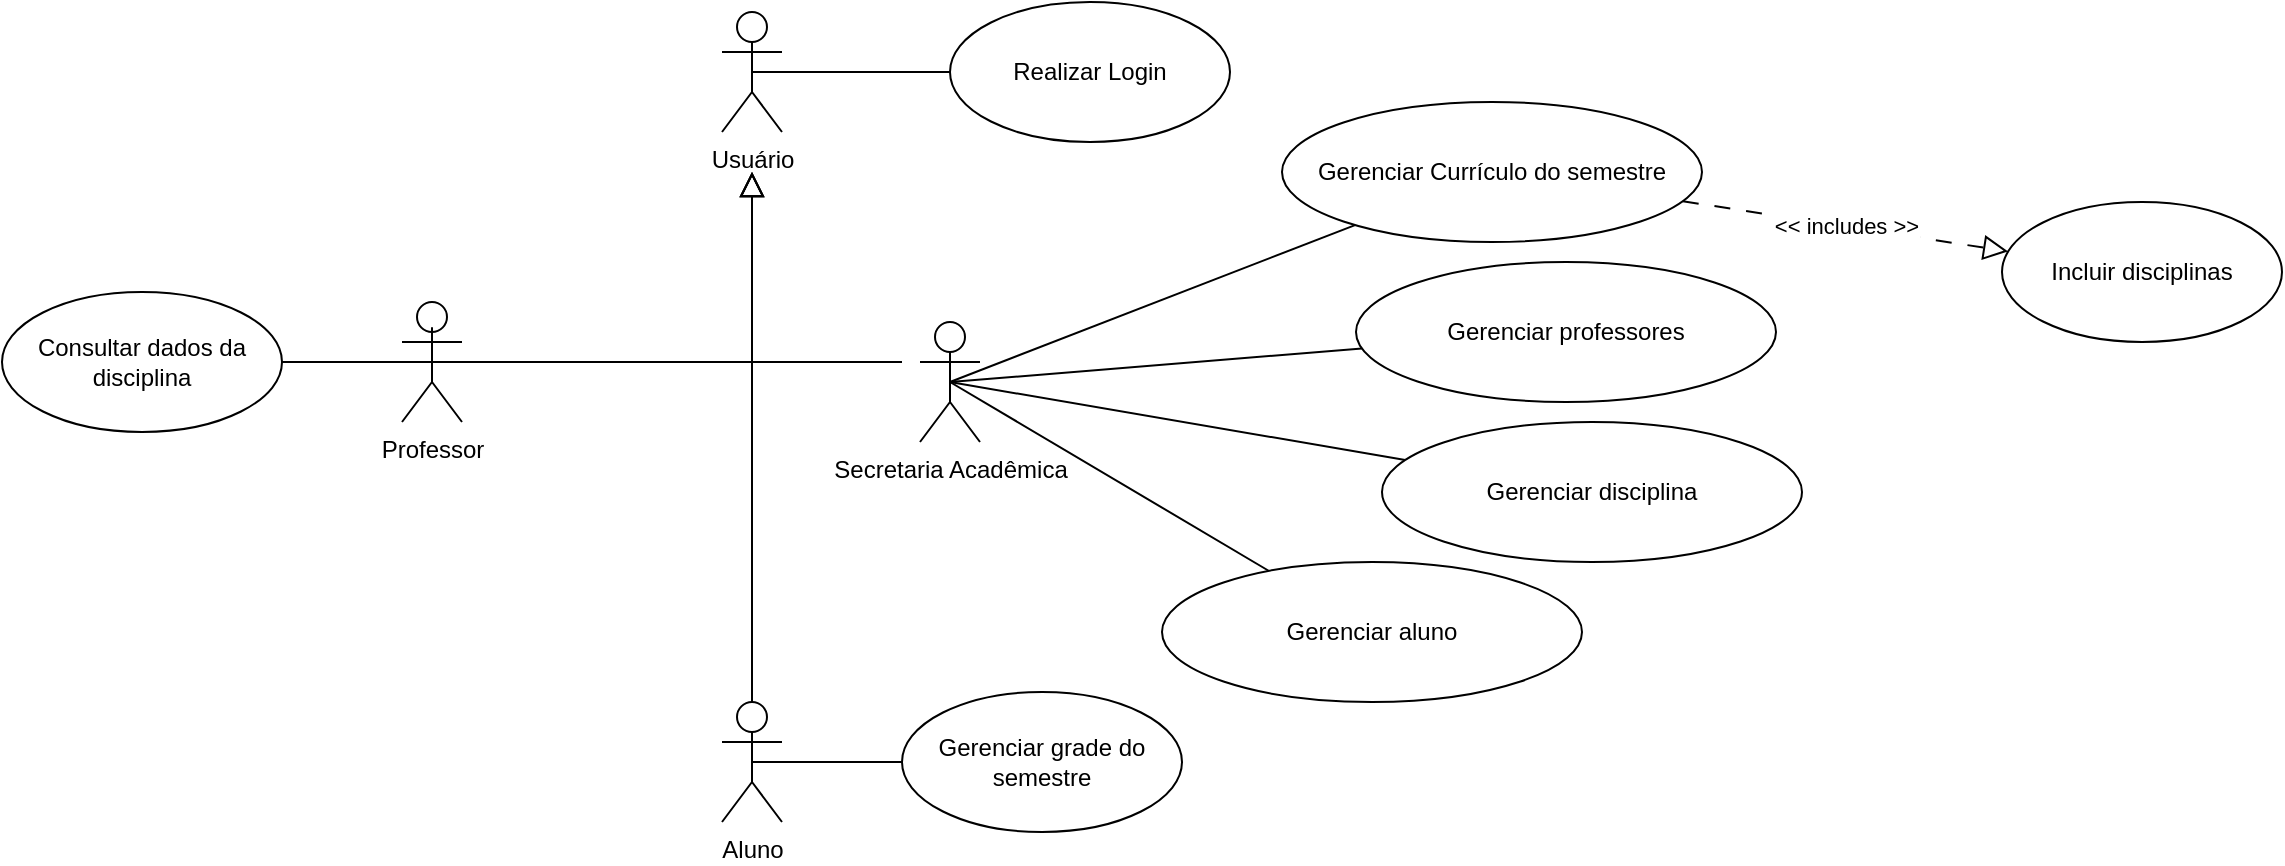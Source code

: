 <mxfile pages="3">
    <diagram name="Caso de Uso" id="6d8ePc2PMjv4wtkg84vL">
        <mxGraphModel dx="1818" dy="532" grid="1" gridSize="10" guides="1" tooltips="1" connect="1" arrows="1" fold="1" page="1" pageScale="1" pageWidth="827" pageHeight="1169" math="0" shadow="0">
            <root>
                <mxCell id="0"/>
                <mxCell id="1" parent="0"/>
                <mxCell id="v_XOkwShlD_FPT9ZVHla-1" value="Secretaria Acadêmica" style="shape=umlActor;verticalLabelPosition=bottom;verticalAlign=top;html=1;" parent="1" vertex="1">
                    <mxGeometry x="399" y="190" width="30" height="60" as="geometry"/>
                </mxCell>
                <mxCell id="y5SmyRQKt6zjRHHBhAVl-10" style="rounded=0;orthogonalLoop=1;jettySize=auto;html=1;entryX=0.5;entryY=0.5;entryDx=0;entryDy=0;entryPerimeter=0;endArrow=none;endFill=0;" parent="1" source="v_XOkwShlD_FPT9ZVHla-2" target="v_XOkwShlD_FPT9ZVHla-1" edge="1">
                    <mxGeometry relative="1" as="geometry"/>
                </mxCell>
                <mxCell id="v_XOkwShlD_FPT9ZVHla-2" value="Gerenciar Currículo do semestre" style="ellipse;whiteSpace=wrap;html=1;" parent="1" vertex="1">
                    <mxGeometry x="580" y="80" width="210" height="70" as="geometry"/>
                </mxCell>
                <mxCell id="y5SmyRQKt6zjRHHBhAVl-11" style="rounded=0;orthogonalLoop=1;jettySize=auto;html=1;entryX=0.5;entryY=0.5;entryDx=0;entryDy=0;entryPerimeter=0;endArrow=none;endFill=0;" parent="1" source="v_XOkwShlD_FPT9ZVHla-7" target="v_XOkwShlD_FPT9ZVHla-1" edge="1">
                    <mxGeometry relative="1" as="geometry"/>
                </mxCell>
                <mxCell id="v_XOkwShlD_FPT9ZVHla-7" value="Gerenciar professores" style="ellipse;whiteSpace=wrap;html=1;" parent="1" vertex="1">
                    <mxGeometry x="617" y="160" width="210" height="70" as="geometry"/>
                </mxCell>
                <mxCell id="v_XOkwShlD_FPT9ZVHla-8" value="Incluir disciplinas" style="ellipse;whiteSpace=wrap;html=1;" parent="1" vertex="1">
                    <mxGeometry x="940" y="130" width="140" height="70" as="geometry"/>
                </mxCell>
                <mxCell id="v_XOkwShlD_FPT9ZVHla-10" value="&amp;lt;&amp;lt; includes &amp;gt;&amp;gt;" style="endArrow=block;endSize=10;endFill=0;html=1;rounded=0;dashed=1;dashPattern=8 8;" parent="1" source="v_XOkwShlD_FPT9ZVHla-2" target="v_XOkwShlD_FPT9ZVHla-8" edge="1">
                    <mxGeometry width="160" relative="1" as="geometry">
                        <mxPoint x="627.34" y="292.33" as="sourcePoint"/>
                        <mxPoint x="830" y="310.03" as="targetPoint"/>
                    </mxGeometry>
                </mxCell>
                <mxCell id="v_XOkwShlD_FPT9ZVHla-11" value="Aluno" style="shape=umlActor;verticalLabelPosition=bottom;verticalAlign=top;html=1;" parent="1" vertex="1">
                    <mxGeometry x="300" y="380" width="30" height="60" as="geometry"/>
                </mxCell>
                <mxCell id="y5SmyRQKt6zjRHHBhAVl-16" style="rounded=0;orthogonalLoop=1;jettySize=auto;html=1;entryX=0.5;entryY=0.5;entryDx=0;entryDy=0;entryPerimeter=0;endArrow=none;endFill=0;" parent="1" source="v_XOkwShlD_FPT9ZVHla-12" target="v_XOkwShlD_FPT9ZVHla-11" edge="1">
                    <mxGeometry relative="1" as="geometry"/>
                </mxCell>
                <mxCell id="v_XOkwShlD_FPT9ZVHla-12" value="Gerenciar grade do semestre" style="ellipse;whiteSpace=wrap;html=1;" parent="1" vertex="1">
                    <mxGeometry x="390" y="375" width="140" height="70" as="geometry"/>
                </mxCell>
                <mxCell id="v_XOkwShlD_FPT9ZVHla-23" value="Professor" style="shape=umlActor;verticalLabelPosition=bottom;verticalAlign=top;html=1;outlineConnect=0;" parent="1" vertex="1">
                    <mxGeometry x="140" y="180" width="30" height="60" as="geometry"/>
                </mxCell>
                <mxCell id="v_XOkwShlD_FPT9ZVHla-24" value="Consultar dados da disciplina" style="ellipse;whiteSpace=wrap;html=1;" parent="1" vertex="1">
                    <mxGeometry x="-60" y="175" width="140" height="70" as="geometry"/>
                </mxCell>
                <mxCell id="v_XOkwShlD_FPT9ZVHla-25" value="" style="endArrow=none;html=1;rounded=0;exitX=0.5;exitY=0.5;exitDx=0;exitDy=0;exitPerimeter=0;" parent="1" source="v_XOkwShlD_FPT9ZVHla-23" target="v_XOkwShlD_FPT9ZVHla-24" edge="1">
                    <mxGeometry width="50" height="50" relative="1" as="geometry">
                        <mxPoint x="704" y="688" as="sourcePoint"/>
                        <mxPoint x="791" y="662" as="targetPoint"/>
                    </mxGeometry>
                </mxCell>
                <mxCell id="v_XOkwShlD_FPT9ZVHla-45" style="edgeStyle=orthogonalEdgeStyle;rounded=0;orthogonalLoop=1;jettySize=auto;html=1;exitX=0.5;exitY=0.5;exitDx=0;exitDy=0;exitPerimeter=0;endArrow=none;endFill=0;" parent="1" source="v_XOkwShlD_FPT9ZVHla-37" target="v_XOkwShlD_FPT9ZVHla-44" edge="1">
                    <mxGeometry relative="1" as="geometry"/>
                </mxCell>
                <mxCell id="y5SmyRQKt6zjRHHBhAVl-1" style="edgeStyle=orthogonalEdgeStyle;rounded=0;orthogonalLoop=1;jettySize=auto;html=1;startArrow=block;startFill=0;endArrow=none;endFill=0;startSize=10;sourcePerimeterSpacing=20;" parent="1" source="v_XOkwShlD_FPT9ZVHla-37" edge="1">
                    <mxGeometry relative="1" as="geometry">
                        <mxPoint x="390" y="210" as="targetPoint"/>
                        <Array as="points">
                            <mxPoint x="315" y="210"/>
                        </Array>
                    </mxGeometry>
                </mxCell>
                <mxCell id="y5SmyRQKt6zjRHHBhAVl-3" style="edgeStyle=orthogonalEdgeStyle;rounded=0;orthogonalLoop=1;jettySize=auto;html=1;entryX=0.5;entryY=0;entryDx=0;entryDy=0;entryPerimeter=0;endArrow=none;endFill=0;startArrow=block;startFill=0;startSize=10;sourcePerimeterSpacing=20;" parent="1" source="v_XOkwShlD_FPT9ZVHla-37" target="v_XOkwShlD_FPT9ZVHla-11" edge="1">
                    <mxGeometry relative="1" as="geometry"/>
                </mxCell>
                <mxCell id="y5SmyRQKt6zjRHHBhAVl-6" style="edgeStyle=orthogonalEdgeStyle;rounded=0;orthogonalLoop=1;jettySize=auto;html=1;entryX=0.5;entryY=0.21;entryDx=0;entryDy=0;entryPerimeter=0;endArrow=none;endFill=0;startArrow=block;startFill=0;startSize=10;sourcePerimeterSpacing=20;" parent="1" source="v_XOkwShlD_FPT9ZVHla-37" target="v_XOkwShlD_FPT9ZVHla-23" edge="1">
                    <mxGeometry relative="1" as="geometry">
                        <Array as="points">
                            <mxPoint x="315" y="210"/>
                            <mxPoint x="155" y="210"/>
                        </Array>
                    </mxGeometry>
                </mxCell>
                <mxCell id="v_XOkwShlD_FPT9ZVHla-37" value="Usuário" style="shape=umlActor;verticalLabelPosition=bottom;verticalAlign=top;html=1;" parent="1" vertex="1">
                    <mxGeometry x="300" y="35" width="30" height="60" as="geometry"/>
                </mxCell>
                <mxCell id="v_XOkwShlD_FPT9ZVHla-44" value="Realizar Login" style="ellipse;whiteSpace=wrap;html=1;" parent="1" vertex="1">
                    <mxGeometry x="414" y="30" width="140" height="70" as="geometry"/>
                </mxCell>
                <mxCell id="y5SmyRQKt6zjRHHBhAVl-12" style="rounded=0;orthogonalLoop=1;jettySize=auto;html=1;entryX=0.5;entryY=0.5;entryDx=0;entryDy=0;entryPerimeter=0;endArrow=none;endFill=0;" parent="1" source="y5SmyRQKt6zjRHHBhAVl-7" target="v_XOkwShlD_FPT9ZVHla-1" edge="1">
                    <mxGeometry relative="1" as="geometry"/>
                </mxCell>
                <mxCell id="y5SmyRQKt6zjRHHBhAVl-7" value="Gerenciar disciplina" style="ellipse;whiteSpace=wrap;html=1;" parent="1" vertex="1">
                    <mxGeometry x="630" y="240" width="210" height="70" as="geometry"/>
                </mxCell>
                <mxCell id="y5SmyRQKt6zjRHHBhAVl-14" style="rounded=0;orthogonalLoop=1;jettySize=auto;html=1;entryX=0.5;entryY=0.5;entryDx=0;entryDy=0;entryPerimeter=0;endArrow=none;endFill=0;" parent="1" source="y5SmyRQKt6zjRHHBhAVl-13" target="v_XOkwShlD_FPT9ZVHla-1" edge="1">
                    <mxGeometry relative="1" as="geometry"/>
                </mxCell>
                <mxCell id="y5SmyRQKt6zjRHHBhAVl-13" value="Gerenciar aluno" style="ellipse;whiteSpace=wrap;html=1;" parent="1" vertex="1">
                    <mxGeometry x="520" y="310" width="210" height="70" as="geometry"/>
                </mxCell>
            </root>
        </mxGraphModel>
    </diagram>
    <diagram id="_5Pkzqie7wKa6qrPOmTf" name="ClasseV1">
        <mxGraphModel dx="3994" dy="2942" grid="1" gridSize="10" guides="1" tooltips="1" connect="1" arrows="1" fold="1" page="1" pageScale="1" pageWidth="827" pageHeight="1169" math="0" shadow="0">
            <root>
                <mxCell id="0"/>
                <mxCell id="1" parent="0"/>
                <mxCell id="tM9AjMX9FEMlV-WrsyFi-72" style="rounded=0;orthogonalLoop=1;jettySize=auto;html=1;endArrow=diamondThin;endFill=1;startSize=10;endSize=10;edgeStyle=elbowEdgeStyle;" parent="1" source="1qKeg151M8cwf301e_Fj-52" target="tM9AjMX9FEMlV-WrsyFi-60" edge="1">
                    <mxGeometry relative="1" as="geometry"/>
                </mxCell>
                <mxCell id="tM9AjMX9FEMlV-WrsyFi-79" style="rounded=0;orthogonalLoop=1;jettySize=auto;html=1;endArrow=block;endFill=0;endSize=10;startSize=10;" parent="1" source="1qKeg151M8cwf301e_Fj-52" target="tM9AjMX9FEMlV-WrsyFi-75" edge="1">
                    <mxGeometry relative="1" as="geometry"/>
                </mxCell>
                <mxCell id="1qKeg151M8cwf301e_Fj-52" value="Professor" style="swimlane;fontStyle=1;align=center;verticalAlign=top;childLayout=stackLayout;horizontal=1;startSize=26;horizontalStack=0;resizeParent=1;resizeParentMax=0;resizeLast=0;collapsible=1;marginBottom=0;whiteSpace=wrap;html=1;" parent="1" vertex="1">
                    <mxGeometry x="390" y="420" width="387" height="112" as="geometry"/>
                </mxCell>
                <mxCell id="1qKeg151M8cwf301e_Fj-53" value="+&amp;nbsp;" style="text;strokeColor=none;fillColor=none;align=left;verticalAlign=top;spacingLeft=4;spacingRight=4;overflow=hidden;rotatable=0;points=[[0,0.5],[1,0.5]];portConstraint=eastwest;whiteSpace=wrap;html=1;" parent="1qKeg151M8cwf301e_Fj-52" vertex="1">
                    <mxGeometry y="26" width="387" height="26" as="geometry"/>
                </mxCell>
                <mxCell id="1qKeg151M8cwf301e_Fj-54" value="" style="line;strokeWidth=1;fillColor=none;align=left;verticalAlign=middle;spacingTop=-1;spacingLeft=3;spacingRight=3;rotatable=0;labelPosition=right;points=[];portConstraint=eastwest;strokeColor=inherit;" parent="1qKeg151M8cwf301e_Fj-52" vertex="1">
                    <mxGeometry y="52" width="387" height="8" as="geometry"/>
                </mxCell>
                <mxCell id="1qKeg151M8cwf301e_Fj-55" value="+ salvar(login: String, senha: String, profile: EnumProfile): Professor" style="text;strokeColor=none;fillColor=none;align=left;verticalAlign=top;spacingLeft=4;spacingRight=4;overflow=hidden;rotatable=0;points=[[0,0.5],[1,0.5]];portConstraint=eastwest;whiteSpace=wrap;html=1;" parent="1qKeg151M8cwf301e_Fj-52" vertex="1">
                    <mxGeometry y="60" width="387" height="26" as="geometry"/>
                </mxCell>
                <mxCell id="ReTC1t9gaDuCAg2pE0_8-2" value="+ consultarAlunosPorDisciplina(disciplina:Disciplina): List&amp;lt;Aluno&amp;gt;" style="text;strokeColor=none;fillColor=none;align=left;verticalAlign=top;spacingLeft=4;spacingRight=4;overflow=hidden;rotatable=0;points=[[0,0.5],[1,0.5]];portConstraint=eastwest;whiteSpace=wrap;html=1;" parent="1qKeg151M8cwf301e_Fj-52" vertex="1">
                    <mxGeometry y="86" width="387" height="26" as="geometry"/>
                </mxCell>
                <mxCell id="tM9AjMX9FEMlV-WrsyFi-78" style="rounded=0;orthogonalLoop=1;jettySize=auto;html=1;endArrow=block;endFill=0;endSize=10;startSize=10;" parent="1" source="ReTC1t9gaDuCAg2pE0_8-4" target="tM9AjMX9FEMlV-WrsyFi-75" edge="1">
                    <mxGeometry relative="1" as="geometry"/>
                </mxCell>
                <mxCell id="ReTC1t9gaDuCAg2pE0_8-4" value="Aluno" style="swimlane;fontStyle=1;align=center;verticalAlign=top;childLayout=stackLayout;horizontal=1;startSize=26;horizontalStack=0;resizeParent=1;resizeParentMax=0;resizeLast=0;collapsible=1;marginBottom=0;whiteSpace=wrap;html=1;" parent="1" vertex="1">
                    <mxGeometry x="387" y="180" width="440" height="112" as="geometry"/>
                </mxCell>
                <mxCell id="ReTC1t9gaDuCAg2pE0_8-15" value="-" style="text;strokeColor=none;fillColor=none;align=left;verticalAlign=top;spacingLeft=4;spacingRight=4;overflow=hidden;rotatable=0;points=[[0,0.5],[1,0.5]];portConstraint=eastwest;whiteSpace=wrap;html=1;" parent="ReTC1t9gaDuCAg2pE0_8-4" vertex="1">
                    <mxGeometry y="26" width="440" height="26" as="geometry"/>
                </mxCell>
                <mxCell id="ReTC1t9gaDuCAg2pE0_8-6" value="" style="line;strokeWidth=1;fillColor=none;align=left;verticalAlign=middle;spacingTop=-1;spacingLeft=3;spacingRight=3;rotatable=0;labelPosition=right;points=[];portConstraint=eastwest;strokeColor=inherit;" parent="ReTC1t9gaDuCAg2pE0_8-4" vertex="1">
                    <mxGeometry y="52" width="440" height="8" as="geometry"/>
                </mxCell>
                <mxCell id="ReTC1t9gaDuCAg2pE0_8-7" value="+ salvar(login: String, senha: String, profile: EnumProfile): Aluno" style="text;strokeColor=none;fillColor=none;align=left;verticalAlign=top;spacingLeft=4;spacingRight=4;overflow=hidden;rotatable=0;points=[[0,0.5],[1,0.5]];portConstraint=eastwest;whiteSpace=wrap;html=1;" parent="ReTC1t9gaDuCAg2pE0_8-4" vertex="1">
                    <mxGeometry y="60" width="440" height="26" as="geometry"/>
                </mxCell>
                <mxCell id="PWynypVQdvxwtiXnUu9a-48" value="+ matricular(): boolean" style="text;strokeColor=none;fillColor=none;align=left;verticalAlign=top;spacingLeft=4;spacingRight=4;overflow=hidden;rotatable=0;points=[[0,0.5],[1,0.5]];portConstraint=eastwest;whiteSpace=wrap;html=1;" parent="ReTC1t9gaDuCAg2pE0_8-4" vertex="1">
                    <mxGeometry y="86" width="440" height="26" as="geometry"/>
                </mxCell>
                <mxCell id="PWynypVQdvxwtiXnUu9a-7" style="rounded=0;orthogonalLoop=1;jettySize=auto;html=1;endArrow=none;endFill=0;" parent="1" source="ReTC1t9gaDuCAg2pE0_8-9" target="PWynypVQdvxwtiXnUu9a-6" edge="1">
                    <mxGeometry relative="1" as="geometry"/>
                </mxCell>
                <mxCell id="tM9AjMX9FEMlV-WrsyFi-29" style="edgeStyle=orthogonalEdgeStyle;rounded=0;orthogonalLoop=1;jettySize=auto;html=1;endArrow=none;endFill=0;" parent="1" source="ReTC1t9gaDuCAg2pE0_8-16" target="PWynypVQdvxwtiXnUu9a-9" edge="1">
                    <mxGeometry relative="1" as="geometry"/>
                </mxCell>
                <mxCell id="ReTC1t9gaDuCAg2pE0_8-16" value="&amp;lt;&amp;lt;enumeration&amp;gt;&amp;gt;&lt;br&gt;&lt;b&gt;EnumTipoDisciplina&lt;/b&gt;" style="swimlane;fontStyle=0;align=center;verticalAlign=top;childLayout=stackLayout;horizontal=1;startSize=40;horizontalStack=0;resizeParent=1;resizeParentMax=0;resizeLast=0;collapsible=0;marginBottom=0;html=1;whiteSpace=wrap;" parent="1" vertex="1">
                    <mxGeometry x="-1130" y="595" width="140" height="100" as="geometry"/>
                </mxCell>
                <mxCell id="ReTC1t9gaDuCAg2pE0_8-17" value="OBRIGATORIA" style="text;html=1;strokeColor=none;fillColor=none;align=left;verticalAlign=middle;spacingLeft=4;spacingRight=4;overflow=hidden;rotatable=0;points=[[0,0.5],[1,0.5]];portConstraint=eastwest;whiteSpace=wrap;" parent="ReTC1t9gaDuCAg2pE0_8-16" vertex="1">
                    <mxGeometry y="40" width="140" height="30" as="geometry"/>
                </mxCell>
                <mxCell id="ReTC1t9gaDuCAg2pE0_8-18" value="OPTATIVA" style="text;html=1;strokeColor=none;fillColor=none;align=left;verticalAlign=middle;spacingLeft=4;spacingRight=4;overflow=hidden;rotatable=0;points=[[0,0.5],[1,0.5]];portConstraint=eastwest;whiteSpace=wrap;" parent="ReTC1t9gaDuCAg2pE0_8-16" vertex="1">
                    <mxGeometry y="70" width="140" height="30" as="geometry"/>
                </mxCell>
                <mxCell id="PWynypVQdvxwtiXnUu9a-6" value="&lt;p style=&quot;margin:0px;margin-top:4px;text-align:center;text-decoration:underline;&quot;&gt;&lt;b&gt;DAO&amp;lt;T&amp;gt;&lt;/b&gt;&lt;/p&gt;&lt;hr&gt;&lt;p style=&quot;margin:0px;margin-left:8px;&quot;&gt;cadastrar(object: T): T&lt;/p&gt;&lt;p style=&quot;margin:0px;margin-left:8px;&quot;&gt;editar(object: T): T&lt;/p&gt;&lt;p style=&quot;margin:0px;margin-left:8px;&quot;&gt;buscar(string:String): T&lt;/p&gt;&lt;p style=&quot;margin:0px;margin-left:8px;&quot;&gt;excluir(object: T): T&lt;/p&gt;&lt;p style=&quot;margin:0px;margin-left:8px;&quot;&gt;buscarTodos:(object: T): List&amp;lt;T&amp;gt;&lt;/p&gt;" style="verticalAlign=top;align=left;overflow=fill;fontSize=12;fontFamily=Helvetica;html=1;whiteSpace=wrap;" parent="1" vertex="1">
                    <mxGeometry x="940" y="-131" width="200" height="120" as="geometry"/>
                </mxCell>
                <mxCell id="tM9AjMX9FEMlV-WrsyFi-26" style="edgeStyle=orthogonalEdgeStyle;rounded=0;orthogonalLoop=1;jettySize=auto;html=1;endArrow=diamondThin;endFill=1;startArrow=none;startFill=0;endSize=10;startSize=10;" parent="1" source="PWynypVQdvxwtiXnUu9a-9" target="tM9AjMX9FEMlV-WrsyFi-12" edge="1">
                    <mxGeometry relative="1" as="geometry"/>
                </mxCell>
                <mxCell id="tM9AjMX9FEMlV-WrsyFi-59" style="rounded=0;orthogonalLoop=1;jettySize=auto;html=1;endArrow=diamondThin;endFill=1;endSize=10;startSize=10;" parent="1" source="tM9AjMX9FEMlV-WrsyFi-60" target="tM9AjMX9FEMlV-WrsyFi-41" edge="1">
                    <mxGeometry relative="1" as="geometry">
                        <mxPoint x="-180" y="760" as="sourcePoint"/>
                    </mxGeometry>
                </mxCell>
                <mxCell id="tM9AjMX9FEMlV-WrsyFi-70" style="edgeStyle=orthogonalEdgeStyle;rounded=0;orthogonalLoop=1;jettySize=auto;html=1;endArrow=none;endFill=0;startArrow=block;startFill=0;endSize=10;startSize=10;exitX=0.464;exitY=0.971;exitDx=0;exitDy=0;exitPerimeter=0;" parent="1" source="PWynypVQdvxwtiXnUu9a-13" target="tM9AjMX9FEMlV-WrsyFi-68" edge="1">
                    <mxGeometry relative="1" as="geometry"/>
                </mxCell>
                <mxCell id="PWynypVQdvxwtiXnUu9a-9" value="Disciplina" style="swimlane;fontStyle=1;align=center;verticalAlign=top;childLayout=stackLayout;horizontal=1;startSize=26;horizontalStack=0;resizeParent=1;resizeParentMax=0;resizeLast=0;collapsible=1;marginBottom=0;whiteSpace=wrap;html=1;" parent="1" vertex="1">
                    <mxGeometry x="-870" y="550" width="450" height="190" as="geometry"/>
                </mxCell>
                <mxCell id="PWynypVQdvxwtiXnUu9a-28" value="-&amp;nbsp;&lt;u&gt;Id:&lt;/u&gt;&amp;nbsp;bigInt" style="text;strokeColor=none;fillColor=none;align=left;verticalAlign=top;spacingLeft=4;spacingRight=4;overflow=hidden;rotatable=0;points=[[0,0.5],[1,0.5]];portConstraint=eastwest;whiteSpace=wrap;html=1;" parent="PWynypVQdvxwtiXnUu9a-9" vertex="1">
                    <mxGeometry y="26" width="450" height="26" as="geometry"/>
                </mxCell>
                <mxCell id="PWynypVQdvxwtiXnUu9a-10" value="- Nome: String" style="text;strokeColor=none;fillColor=none;align=left;verticalAlign=top;spacingLeft=4;spacingRight=4;overflow=hidden;rotatable=0;points=[[0,0.5],[1,0.5]];portConstraint=eastwest;whiteSpace=wrap;html=1;" parent="PWynypVQdvxwtiXnUu9a-9" vertex="1">
                    <mxGeometry y="52" width="450" height="26" as="geometry"/>
                </mxCell>
                <mxCell id="PWynypVQdvxwtiXnUu9a-11" value="- credito: int" style="text;strokeColor=none;fillColor=none;align=left;verticalAlign=top;spacingLeft=4;spacingRight=4;overflow=hidden;rotatable=0;points=[[0,0.5],[1,0.5]];portConstraint=eastwest;whiteSpace=wrap;html=1;" parent="PWynypVQdvxwtiXnUu9a-9" vertex="1">
                    <mxGeometry y="78" width="450" height="26" as="geometry"/>
                </mxCell>
                <mxCell id="PWynypVQdvxwtiXnUu9a-16" value="- valorCustoHora: BigDecimal" style="text;strokeColor=none;fillColor=none;align=left;verticalAlign=top;spacingLeft=4;spacingRight=4;overflow=hidden;rotatable=0;points=[[0,0.5],[1,0.5]];portConstraint=eastwest;whiteSpace=wrap;html=1;" parent="PWynypVQdvxwtiXnUu9a-9" vertex="1">
                    <mxGeometry y="104" width="450" height="26" as="geometry"/>
                </mxCell>
                <mxCell id="tM9AjMX9FEMlV-WrsyFi-35" value="- tipo: EnumTipoDisciplina" style="text;strokeColor=none;fillColor=none;align=left;verticalAlign=top;spacingLeft=4;spacingRight=4;overflow=hidden;rotatable=0;points=[[0,0.5],[1,0.5]];portConstraint=eastwest;whiteSpace=wrap;html=1;" parent="PWynypVQdvxwtiXnUu9a-9" vertex="1">
                    <mxGeometry y="130" width="450" height="26" as="geometry"/>
                </mxCell>
                <mxCell id="PWynypVQdvxwtiXnUu9a-12" value="" style="line;strokeWidth=1;fillColor=none;align=left;verticalAlign=middle;spacingTop=-1;spacingLeft=3;spacingRight=3;rotatable=0;labelPosition=right;points=[];portConstraint=eastwest;strokeColor=inherit;" parent="PWynypVQdvxwtiXnUu9a-9" vertex="1">
                    <mxGeometry y="156" width="450" height="8" as="geometry"/>
                </mxCell>
                <mxCell id="PWynypVQdvxwtiXnUu9a-13" value="+&amp;nbsp;" style="text;strokeColor=none;fillColor=none;align=left;verticalAlign=top;spacingLeft=4;spacingRight=4;overflow=hidden;rotatable=0;points=[[0,0.5],[1,0.5]];portConstraint=eastwest;whiteSpace=wrap;html=1;" parent="PWynypVQdvxwtiXnUu9a-9" vertex="1">
                    <mxGeometry y="164" width="450" height="26" as="geometry"/>
                </mxCell>
                <mxCell id="tM9AjMX9FEMlV-WrsyFi-25" style="edgeStyle=orthogonalEdgeStyle;rounded=0;orthogonalLoop=1;jettySize=auto;html=1;entryX=0.5;entryY=0;entryDx=0;entryDy=0;endArrow=none;endFill=0;startArrow=none;startFill=0;endSize=10;startSize=10;" parent="1" source="tM9AjMX9FEMlV-WrsyFi-1" target="tM9AjMX9FEMlV-WrsyFi-12" edge="1">
                    <mxGeometry relative="1" as="geometry"/>
                </mxCell>
                <mxCell id="tM9AjMX9FEMlV-WrsyFi-40" style="rounded=0;orthogonalLoop=1;jettySize=auto;html=1;endArrow=none;endFill=0;startArrow=diamondThin;startFill=1;endSize=10;startSize=10;" parent="1" source="tM9AjMX9FEMlV-WrsyFi-1" target="ReTC1t9gaDuCAg2pE0_8-9" edge="1">
                    <mxGeometry relative="1" as="geometry"/>
                </mxCell>
                <mxCell id="tM9AjMX9FEMlV-WrsyFi-53" style="rounded=0;orthogonalLoop=1;jettySize=auto;html=1;endArrow=none;endFill=0;startArrow=diamondThin;startFill=1;endSize=10;startSize=10;" parent="1" source="tM9AjMX9FEMlV-WrsyFi-1" target="tM9AjMX9FEMlV-WrsyFi-47" edge="1">
                    <mxGeometry relative="1" as="geometry"/>
                </mxCell>
                <mxCell id="tM9AjMX9FEMlV-WrsyFi-1" value="Universidade" style="swimlane;fontStyle=1;align=center;verticalAlign=top;childLayout=stackLayout;horizontal=1;startSize=26;horizontalStack=0;resizeParent=1;resizeParentMax=0;resizeLast=0;collapsible=1;marginBottom=0;whiteSpace=wrap;html=1;" parent="1" vertex="1">
                    <mxGeometry x="-270" y="-140" width="450" height="138" as="geometry"/>
                </mxCell>
                <mxCell id="tM9AjMX9FEMlV-WrsyFi-2" value="- cursos: Hash&amp;lt;String, Curso&amp;gt;" style="text;strokeColor=none;fillColor=none;align=left;verticalAlign=top;spacingLeft=4;spacingRight=4;overflow=hidden;rotatable=0;points=[[0,0.5],[1,0.5]];portConstraint=eastwest;whiteSpace=wrap;html=1;" parent="tM9AjMX9FEMlV-WrsyFi-1" vertex="1">
                    <mxGeometry y="26" width="450" height="26" as="geometry"/>
                </mxCell>
                <mxCell id="tM9AjMX9FEMlV-WrsyFi-3" value="- matriculas[]: HashMap&amp;lt;id, Matricula&amp;gt;" style="text;strokeColor=none;fillColor=none;align=left;verticalAlign=top;spacingLeft=4;spacingRight=4;overflow=hidden;rotatable=0;points=[[0,0.5],[1,0.5]];portConstraint=eastwest;whiteSpace=wrap;html=1;" parent="tM9AjMX9FEMlV-WrsyFi-1" vertex="1">
                    <mxGeometry y="52" width="450" height="26" as="geometry"/>
                </mxCell>
                <mxCell id="tM9AjMX9FEMlV-WrsyFi-4" style="text;strokeColor=none;fillColor=none;align=left;verticalAlign=top;spacingLeft=4;spacingRight=4;overflow=hidden;rotatable=0;points=[[0,0.5],[1,0.5]];portConstraint=eastwest;whiteSpace=wrap;html=1;" parent="tM9AjMX9FEMlV-WrsyFi-1" vertex="1">
                    <mxGeometry y="78" width="450" height="26" as="geometry"/>
                </mxCell>
                <mxCell id="tM9AjMX9FEMlV-WrsyFi-5" value="" style="line;strokeWidth=1;fillColor=none;align=left;verticalAlign=middle;spacingTop=-1;spacingLeft=3;spacingRight=3;rotatable=0;labelPosition=right;points=[];portConstraint=eastwest;strokeColor=inherit;" parent="tM9AjMX9FEMlV-WrsyFi-1" vertex="1">
                    <mxGeometry y="104" width="450" height="8" as="geometry"/>
                </mxCell>
                <mxCell id="tM9AjMX9FEMlV-WrsyFi-6" value="+ salvar(login: String, senha: String, profile: EnumProfile): SecretariaAcademica" style="text;strokeColor=none;fillColor=none;align=left;verticalAlign=top;spacingLeft=4;spacingRight=4;overflow=hidden;rotatable=0;points=[[0,0.5],[1,0.5]];portConstraint=eastwest;whiteSpace=wrap;html=1;" parent="tM9AjMX9FEMlV-WrsyFi-1" vertex="1">
                    <mxGeometry y="112" width="450" height="26" as="geometry"/>
                </mxCell>
                <mxCell id="tM9AjMX9FEMlV-WrsyFi-12" value="Curso" style="swimlane;fontStyle=1;align=center;verticalAlign=top;childLayout=stackLayout;horizontal=1;startSize=26;horizontalStack=0;resizeParent=1;resizeParentMax=0;resizeLast=0;collapsible=1;marginBottom=0;whiteSpace=wrap;html=1;" parent="1" vertex="1">
                    <mxGeometry x="-870" y="177" width="450" height="190" as="geometry"/>
                </mxCell>
                <mxCell id="tM9AjMX9FEMlV-WrsyFi-13" value="-&amp;nbsp;&lt;u&gt;Id:&lt;/u&gt;&amp;nbsp;bigInt" style="text;strokeColor=none;fillColor=none;align=left;verticalAlign=top;spacingLeft=4;spacingRight=4;overflow=hidden;rotatable=0;points=[[0,0.5],[1,0.5]];portConstraint=eastwest;whiteSpace=wrap;html=1;" parent="tM9AjMX9FEMlV-WrsyFi-12" vertex="1">
                    <mxGeometry y="26" width="450" height="26" as="geometry"/>
                </mxCell>
                <mxCell id="tM9AjMX9FEMlV-WrsyFi-14" value="- Nome: String" style="text;strokeColor=none;fillColor=none;align=left;verticalAlign=top;spacingLeft=4;spacingRight=4;overflow=hidden;rotatable=0;points=[[0,0.5],[1,0.5]];portConstraint=eastwest;whiteSpace=wrap;html=1;" parent="tM9AjMX9FEMlV-WrsyFi-12" vertex="1">
                    <mxGeometry y="52" width="450" height="26" as="geometry"/>
                </mxCell>
                <mxCell id="tM9AjMX9FEMlV-WrsyFi-16" value="- disciplinas[]: Disciplina" style="text;strokeColor=none;fillColor=none;align=left;verticalAlign=top;spacingLeft=4;spacingRight=4;overflow=hidden;rotatable=0;points=[[0,0.5],[1,0.5]];portConstraint=eastwest;whiteSpace=wrap;html=1;" parent="tM9AjMX9FEMlV-WrsyFi-12" vertex="1">
                    <mxGeometry y="78" width="450" height="26" as="geometry"/>
                </mxCell>
                <mxCell id="tM9AjMX9FEMlV-WrsyFi-17" value="" style="line;strokeWidth=1;fillColor=none;align=left;verticalAlign=middle;spacingTop=-1;spacingLeft=3;spacingRight=3;rotatable=0;labelPosition=right;points=[];portConstraint=eastwest;strokeColor=inherit;" parent="tM9AjMX9FEMlV-WrsyFi-12" vertex="1">
                    <mxGeometry y="104" width="450" height="8" as="geometry"/>
                </mxCell>
                <mxCell id="tM9AjMX9FEMlV-WrsyFi-18" value="+ adicionarDisciplina(disc: Disciplna): Disciplina" style="text;strokeColor=none;fillColor=none;align=left;verticalAlign=top;spacingLeft=4;spacingRight=4;overflow=hidden;rotatable=0;points=[[0,0.5],[1,0.5]];portConstraint=eastwest;whiteSpace=wrap;html=1;" parent="tM9AjMX9FEMlV-WrsyFi-12" vertex="1">
                    <mxGeometry y="112" width="450" height="26" as="geometry"/>
                </mxCell>
                <mxCell id="tM9AjMX9FEMlV-WrsyFi-38" value="+ removerDisciplina(id: bigint): Disciplina" style="text;strokeColor=none;fillColor=none;align=left;verticalAlign=top;spacingLeft=4;spacingRight=4;overflow=hidden;rotatable=0;points=[[0,0.5],[1,0.5]];portConstraint=eastwest;whiteSpace=wrap;html=1;" parent="tM9AjMX9FEMlV-WrsyFi-12" vertex="1">
                    <mxGeometry y="138" width="450" height="26" as="geometry"/>
                </mxCell>
                <mxCell id="tM9AjMX9FEMlV-WrsyFi-22" value="+ listarDisciplnas(): List&amp;lt;Disciplina&amp;gt;" style="text;strokeColor=none;fillColor=none;align=left;verticalAlign=top;spacingLeft=4;spacingRight=4;overflow=hidden;rotatable=0;points=[[0,0.5],[1,0.5]];portConstraint=eastwest;whiteSpace=wrap;html=1;" parent="tM9AjMX9FEMlV-WrsyFi-12" vertex="1">
                    <mxGeometry y="164" width="450" height="26" as="geometry"/>
                </mxCell>
                <mxCell id="tM9AjMX9FEMlV-WrsyFi-77" style="rounded=0;orthogonalLoop=1;jettySize=auto;html=1;endArrow=block;endFill=0;endSize=10;startSize=10;" parent="1" source="ReTC1t9gaDuCAg2pE0_8-9" target="tM9AjMX9FEMlV-WrsyFi-75" edge="1">
                    <mxGeometry relative="1" as="geometry"/>
                </mxCell>
                <mxCell id="ReTC1t9gaDuCAg2pE0_8-9" value="SecretariaAcademica" style="swimlane;fontStyle=1;align=center;verticalAlign=top;childLayout=stackLayout;horizontal=1;startSize=26;horizontalStack=0;resizeParent=1;resizeParentMax=0;resizeLast=0;collapsible=1;marginBottom=0;whiteSpace=wrap;html=1;" parent="1" vertex="1">
                    <mxGeometry x="390" y="-205" width="440" height="268" as="geometry"/>
                </mxCell>
                <mxCell id="ReTC1t9gaDuCAg2pE0_8-10" value="-" style="text;strokeColor=none;fillColor=none;align=left;verticalAlign=top;spacingLeft=4;spacingRight=4;overflow=hidden;rotatable=0;points=[[0,0.5],[1,0.5]];portConstraint=eastwest;whiteSpace=wrap;html=1;" parent="ReTC1t9gaDuCAg2pE0_8-9" vertex="1">
                    <mxGeometry y="26" width="440" height="26" as="geometry"/>
                </mxCell>
                <mxCell id="ReTC1t9gaDuCAg2pE0_8-33" style="text;strokeColor=none;fillColor=none;align=left;verticalAlign=top;spacingLeft=4;spacingRight=4;overflow=hidden;rotatable=0;points=[[0,0.5],[1,0.5]];portConstraint=eastwest;whiteSpace=wrap;html=1;" parent="ReTC1t9gaDuCAg2pE0_8-9" vertex="1">
                    <mxGeometry y="52" width="440" height="26" as="geometry"/>
                </mxCell>
                <mxCell id="ReTC1t9gaDuCAg2pE0_8-32" style="text;strokeColor=none;fillColor=none;align=left;verticalAlign=top;spacingLeft=4;spacingRight=4;overflow=hidden;rotatable=0;points=[[0,0.5],[1,0.5]];portConstraint=eastwest;whiteSpace=wrap;html=1;" parent="ReTC1t9gaDuCAg2pE0_8-9" vertex="1">
                    <mxGeometry y="78" width="440" height="26" as="geometry"/>
                </mxCell>
                <mxCell id="ReTC1t9gaDuCAg2pE0_8-11" value="" style="line;strokeWidth=1;fillColor=none;align=left;verticalAlign=middle;spacingTop=-1;spacingLeft=3;spacingRight=3;rotatable=0;labelPosition=right;points=[];portConstraint=eastwest;strokeColor=inherit;" parent="ReTC1t9gaDuCAg2pE0_8-9" vertex="1">
                    <mxGeometry y="104" width="440" height="8" as="geometry"/>
                </mxCell>
                <mxCell id="ReTC1t9gaDuCAg2pE0_8-12" value="+ salvar(login: String, senha: String, profile: EnumProfile): SecretariaAcademica" style="text;strokeColor=none;fillColor=none;align=left;verticalAlign=top;spacingLeft=4;spacingRight=4;overflow=hidden;rotatable=0;points=[[0,0.5],[1,0.5]];portConstraint=eastwest;whiteSpace=wrap;html=1;" parent="ReTC1t9gaDuCAg2pE0_8-9" vertex="1">
                    <mxGeometry y="112" width="440" height="26" as="geometry"/>
                </mxCell>
                <mxCell id="PWynypVQdvxwtiXnUu9a-1" value="+ cadastrar(object: T): T" style="text;strokeColor=none;fillColor=none;align=left;verticalAlign=top;spacingLeft=4;spacingRight=4;overflow=hidden;rotatable=0;points=[[0,0.5],[1,0.5]];portConstraint=eastwest;whiteSpace=wrap;html=1;" parent="ReTC1t9gaDuCAg2pE0_8-9" vertex="1">
                    <mxGeometry y="138" width="440" height="26" as="geometry"/>
                </mxCell>
                <mxCell id="PWynypVQdvxwtiXnUu9a-3" value="+ editar(object: T): T" style="text;strokeColor=none;fillColor=none;align=left;verticalAlign=top;spacingLeft=4;spacingRight=4;overflow=hidden;rotatable=0;points=[[0,0.5],[1,0.5]];portConstraint=eastwest;whiteSpace=wrap;html=1;" parent="ReTC1t9gaDuCAg2pE0_8-9" vertex="1">
                    <mxGeometry y="164" width="440" height="26" as="geometry"/>
                </mxCell>
                <mxCell id="PWynypVQdvxwtiXnUu9a-4" value="+ buscar(object: T): T" style="text;strokeColor=none;fillColor=none;align=left;verticalAlign=top;spacingLeft=4;spacingRight=4;overflow=hidden;rotatable=0;points=[[0,0.5],[1,0.5]];portConstraint=eastwest;whiteSpace=wrap;html=1;" parent="ReTC1t9gaDuCAg2pE0_8-9" vertex="1">
                    <mxGeometry y="190" width="440" height="26" as="geometry"/>
                </mxCell>
                <mxCell id="PWynypVQdvxwtiXnUu9a-5" value="+ excluir(object: T): T" style="text;strokeColor=none;fillColor=none;align=left;verticalAlign=top;spacingLeft=4;spacingRight=4;overflow=hidden;rotatable=0;points=[[0,0.5],[1,0.5]];portConstraint=eastwest;whiteSpace=wrap;html=1;" parent="ReTC1t9gaDuCAg2pE0_8-9" vertex="1">
                    <mxGeometry y="216" width="440" height="26" as="geometry"/>
                </mxCell>
                <mxCell id="PWynypVQdvxwtiXnUu9a-8" value="+ buscarTodos(object: T): List&amp;lt;T&amp;gt;" style="text;strokeColor=none;fillColor=none;align=left;verticalAlign=top;spacingLeft=4;spacingRight=4;overflow=hidden;rotatable=0;points=[[0,0.5],[1,0.5]];portConstraint=eastwest;whiteSpace=wrap;html=1;" parent="ReTC1t9gaDuCAg2pE0_8-9" vertex="1">
                    <mxGeometry y="242" width="440" height="26" as="geometry"/>
                </mxCell>
                <mxCell id="tM9AjMX9FEMlV-WrsyFi-41" value="Semestre" style="swimlane;fontStyle=1;align=center;verticalAlign=top;childLayout=stackLayout;horizontal=1;startSize=26;horizontalStack=0;resizeParent=1;resizeParentMax=0;resizeLast=0;collapsible=1;marginBottom=0;whiteSpace=wrap;html=1;" parent="1" vertex="1">
                    <mxGeometry x="-270" y="430" width="450" height="138" as="geometry"/>
                </mxCell>
                <mxCell id="tM9AjMX9FEMlV-WrsyFi-42" value="- ano: int" style="text;strokeColor=none;fillColor=none;align=left;verticalAlign=top;spacingLeft=4;spacingRight=4;overflow=hidden;rotatable=0;points=[[0,0.5],[1,0.5]];portConstraint=eastwest;whiteSpace=wrap;html=1;" parent="tM9AjMX9FEMlV-WrsyFi-41" vertex="1">
                    <mxGeometry y="26" width="450" height="26" as="geometry"/>
                </mxCell>
                <mxCell id="tM9AjMX9FEMlV-WrsyFi-43" value="- semestre: int" style="text;strokeColor=none;fillColor=none;align=left;verticalAlign=top;spacingLeft=4;spacingRight=4;overflow=hidden;rotatable=0;points=[[0,0.5],[1,0.5]];portConstraint=eastwest;whiteSpace=wrap;html=1;" parent="tM9AjMX9FEMlV-WrsyFi-41" vertex="1">
                    <mxGeometry y="52" width="450" height="26" as="geometry"/>
                </mxCell>
                <mxCell id="tM9AjMX9FEMlV-WrsyFi-44" value="- disciplinasMatriculadas: HashMap&amp;lt;String, DisciplinaOfertada&amp;gt;" style="text;strokeColor=none;fillColor=none;align=left;verticalAlign=top;spacingLeft=4;spacingRight=4;overflow=hidden;rotatable=0;points=[[0,0.5],[1,0.5]];portConstraint=eastwest;whiteSpace=wrap;html=1;" parent="tM9AjMX9FEMlV-WrsyFi-41" vertex="1">
                    <mxGeometry y="78" width="450" height="26" as="geometry"/>
                </mxCell>
                <mxCell id="tM9AjMX9FEMlV-WrsyFi-45" value="" style="line;strokeWidth=1;fillColor=none;align=left;verticalAlign=middle;spacingTop=-1;spacingLeft=3;spacingRight=3;rotatable=0;labelPosition=right;points=[];portConstraint=eastwest;strokeColor=inherit;" parent="tM9AjMX9FEMlV-WrsyFi-41" vertex="1">
                    <mxGeometry y="104" width="450" height="8" as="geometry"/>
                </mxCell>
                <mxCell id="tM9AjMX9FEMlV-WrsyFi-46" value="+ salvar(login: String, senha: String, profile: EnumProfile): SecretariaAcademica" style="text;strokeColor=none;fillColor=none;align=left;verticalAlign=top;spacingLeft=4;spacingRight=4;overflow=hidden;rotatable=0;points=[[0,0.5],[1,0.5]];portConstraint=eastwest;whiteSpace=wrap;html=1;" parent="tM9AjMX9FEMlV-WrsyFi-41" vertex="1">
                    <mxGeometry y="112" width="450" height="26" as="geometry"/>
                </mxCell>
                <mxCell id="tM9AjMX9FEMlV-WrsyFi-56" style="rounded=0;orthogonalLoop=1;jettySize=auto;html=1;endArrow=none;endFill=0;startArrow=diamondThin;startFill=1;endSize=10;startSize=10;" parent="1" source="tM9AjMX9FEMlV-WrsyFi-47" target="ReTC1t9gaDuCAg2pE0_8-4" edge="1">
                    <mxGeometry relative="1" as="geometry"/>
                </mxCell>
                <mxCell id="tM9AjMX9FEMlV-WrsyFi-58" style="rounded=0;orthogonalLoop=1;jettySize=auto;html=1;endArrow=none;endFill=0;endSize=10;startSize=10;startArrow=diamondThin;startFill=1;" parent="1" source="tM9AjMX9FEMlV-WrsyFi-47" target="tM9AjMX9FEMlV-WrsyFi-12" edge="1">
                    <mxGeometry relative="1" as="geometry"/>
                </mxCell>
                <mxCell id="tM9AjMX9FEMlV-WrsyFi-73" style="edgeStyle=orthogonalEdgeStyle;rounded=0;orthogonalLoop=1;jettySize=auto;html=1;entryX=0.5;entryY=0;entryDx=0;entryDy=0;endArrow=none;endFill=0;" parent="1" source="tM9AjMX9FEMlV-WrsyFi-47" target="tM9AjMX9FEMlV-WrsyFi-41" edge="1">
                    <mxGeometry relative="1" as="geometry"/>
                </mxCell>
                <mxCell id="tM9AjMX9FEMlV-WrsyFi-47" value="Matricula" style="swimlane;fontStyle=1;align=center;verticalAlign=top;childLayout=stackLayout;horizontal=1;startSize=26;horizontalStack=0;resizeParent=1;resizeParentMax=0;resizeLast=0;collapsible=1;marginBottom=0;whiteSpace=wrap;html=1;" parent="1" vertex="1">
                    <mxGeometry x="-270" y="190" width="450" height="164" as="geometry"/>
                </mxCell>
                <mxCell id="tM9AjMX9FEMlV-WrsyFi-55" value="- &lt;u&gt;id&lt;/u&gt;: Bigint" style="text;strokeColor=none;fillColor=none;align=left;verticalAlign=top;spacingLeft=4;spacingRight=4;overflow=hidden;rotatable=0;points=[[0,0.5],[1,0.5]];portConstraint=eastwest;whiteSpace=wrap;html=1;" parent="tM9AjMX9FEMlV-WrsyFi-47" vertex="1">
                    <mxGeometry y="26" width="450" height="26" as="geometry"/>
                </mxCell>
                <mxCell id="tM9AjMX9FEMlV-WrsyFi-48" value="- aluno: Aluno" style="text;strokeColor=none;fillColor=none;align=left;verticalAlign=top;spacingLeft=4;spacingRight=4;overflow=hidden;rotatable=0;points=[[0,0.5],[1,0.5]];portConstraint=eastwest;whiteSpace=wrap;html=1;" parent="tM9AjMX9FEMlV-WrsyFi-47" vertex="1">
                    <mxGeometry y="52" width="450" height="26" as="geometry"/>
                </mxCell>
                <mxCell id="tM9AjMX9FEMlV-WrsyFi-49" value="- curso: Curso" style="text;strokeColor=none;fillColor=none;align=left;verticalAlign=top;spacingLeft=4;spacingRight=4;overflow=hidden;rotatable=0;points=[[0,0.5],[1,0.5]];portConstraint=eastwest;whiteSpace=wrap;html=1;" parent="tM9AjMX9FEMlV-WrsyFi-47" vertex="1">
                    <mxGeometry y="78" width="450" height="26" as="geometry"/>
                </mxCell>
                <mxCell id="tM9AjMX9FEMlV-WrsyFi-50" value="- semestres: HashMap&amp;lt;String, Semestre&amp;gt;" style="text;strokeColor=none;fillColor=none;align=left;verticalAlign=top;spacingLeft=4;spacingRight=4;overflow=hidden;rotatable=0;points=[[0,0.5],[1,0.5]];portConstraint=eastwest;whiteSpace=wrap;html=1;" parent="tM9AjMX9FEMlV-WrsyFi-47" vertex="1">
                    <mxGeometry y="104" width="450" height="26" as="geometry"/>
                </mxCell>
                <mxCell id="tM9AjMX9FEMlV-WrsyFi-51" value="" style="line;strokeWidth=1;fillColor=none;align=left;verticalAlign=middle;spacingTop=-1;spacingLeft=3;spacingRight=3;rotatable=0;labelPosition=right;points=[];portConstraint=eastwest;strokeColor=inherit;" parent="tM9AjMX9FEMlV-WrsyFi-47" vertex="1">
                    <mxGeometry y="130" width="450" height="8" as="geometry"/>
                </mxCell>
                <mxCell id="tM9AjMX9FEMlV-WrsyFi-52" value="+ salvar(login: String, senha: String, profile: EnumProfile): SecretariaAcademica" style="text;strokeColor=none;fillColor=none;align=left;verticalAlign=top;spacingLeft=4;spacingRight=4;overflow=hidden;rotatable=0;points=[[0,0.5],[1,0.5]];portConstraint=eastwest;whiteSpace=wrap;html=1;" parent="tM9AjMX9FEMlV-WrsyFi-47" vertex="1">
                    <mxGeometry y="138" width="450" height="26" as="geometry"/>
                </mxCell>
                <mxCell id="tM9AjMX9FEMlV-WrsyFi-60" value="DisciplinaOfertada" style="swimlane;fontStyle=1;align=center;verticalAlign=top;childLayout=stackLayout;horizontal=1;startSize=26;horizontalStack=0;resizeParent=1;resizeParentMax=0;resizeLast=0;collapsible=1;marginBottom=0;whiteSpace=wrap;html=1;" parent="1" vertex="1">
                    <mxGeometry x="-270" y="690" width="450" height="164" as="geometry"/>
                </mxCell>
                <mxCell id="tM9AjMX9FEMlV-WrsyFi-61" value="- professor: Professor" style="text;strokeColor=none;fillColor=none;align=left;verticalAlign=top;spacingLeft=4;spacingRight=4;overflow=hidden;rotatable=0;points=[[0,0.5],[1,0.5]];portConstraint=eastwest;whiteSpace=wrap;html=1;" parent="tM9AjMX9FEMlV-WrsyFi-60" vertex="1">
                    <mxGeometry y="26" width="450" height="26" as="geometry"/>
                </mxCell>
                <mxCell id="tM9AjMX9FEMlV-WrsyFi-66" value="- estaAtivo: boolean" style="text;strokeColor=none;fillColor=none;align=left;verticalAlign=top;spacingLeft=4;spacingRight=4;overflow=hidden;rotatable=0;points=[[0,0.5],[1,0.5]];portConstraint=eastwest;whiteSpace=wrap;html=1;" parent="tM9AjMX9FEMlV-WrsyFi-60" vertex="1">
                    <mxGeometry y="52" width="450" height="26" as="geometry"/>
                </mxCell>
                <mxCell id="tM9AjMX9FEMlV-WrsyFi-71" value="- anoOfertado: int" style="text;strokeColor=none;fillColor=none;align=left;verticalAlign=top;spacingLeft=4;spacingRight=4;overflow=hidden;rotatable=0;points=[[0,0.5],[1,0.5]];portConstraint=eastwest;whiteSpace=wrap;html=1;" parent="tM9AjMX9FEMlV-WrsyFi-60" vertex="1">
                    <mxGeometry y="78" width="450" height="26" as="geometry"/>
                </mxCell>
                <mxCell id="tM9AjMX9FEMlV-WrsyFi-74" value="- semestreOfertado: int" style="text;strokeColor=none;fillColor=none;align=left;verticalAlign=top;spacingLeft=4;spacingRight=4;overflow=hidden;rotatable=0;points=[[0,0.5],[1,0.5]];portConstraint=eastwest;whiteSpace=wrap;html=1;" parent="tM9AjMX9FEMlV-WrsyFi-60" vertex="1">
                    <mxGeometry y="104" width="450" height="26" as="geometry"/>
                </mxCell>
                <mxCell id="tM9AjMX9FEMlV-WrsyFi-67" value="" style="line;strokeWidth=1;fillColor=none;align=left;verticalAlign=middle;spacingTop=-1;spacingLeft=3;spacingRight=3;rotatable=0;labelPosition=right;points=[];portConstraint=eastwest;strokeColor=inherit;" parent="tM9AjMX9FEMlV-WrsyFi-60" vertex="1">
                    <mxGeometry y="130" width="450" height="8" as="geometry"/>
                </mxCell>
                <mxCell id="tM9AjMX9FEMlV-WrsyFi-68" value="+ verificarTotalAlunos(): int" style="text;strokeColor=none;fillColor=none;align=left;verticalAlign=top;spacingLeft=4;spacingRight=4;overflow=hidden;rotatable=0;points=[[0,0.5],[1,0.5]];portConstraint=eastwest;whiteSpace=wrap;html=1;" parent="tM9AjMX9FEMlV-WrsyFi-60" vertex="1">
                    <mxGeometry y="138" width="450" height="26" as="geometry"/>
                </mxCell>
                <mxCell id="tM9AjMX9FEMlV-WrsyFi-75" value="&lt;p style=&quot;margin:0px;margin-top:4px;text-align:center;&quot;&gt;&lt;i&gt;&amp;lt;&amp;lt;Interface&amp;gt;&amp;gt;&lt;/i&gt;&lt;br&gt;&lt;b&gt;IAutenticavel&amp;lt;T&amp;gt;&lt;/b&gt;&lt;/p&gt;&lt;br&gt;&lt;hr size=&quot;1&quot;&gt;&lt;p style=&quot;margin:0px;margin-left:4px;&quot;&gt;+ autenticar(login:String, senha:String): Object&amp;lt;T&amp;gt;&lt;br&gt;&lt;br&gt;&lt;/p&gt;" style="verticalAlign=top;align=left;overflow=fill;fontSize=12;fontFamily=Helvetica;html=1;whiteSpace=wrap;" parent="1" vertex="1">
                    <mxGeometry x="910" y="227" width="290" height="140" as="geometry"/>
                </mxCell>
            </root>
        </mxGraphModel>
    </diagram>
    <diagram name="ClasseV2" id="3Vg3AILBMzxMrB1Ixykf">
        <mxGraphModel dx="2216" dy="1595" grid="1" gridSize="10" guides="1" tooltips="1" connect="1" arrows="1" fold="1" page="1" pageScale="1" pageWidth="827" pageHeight="1169" math="0" shadow="0">
            <root>
                <mxCell id="_5e_Kc8B2z15fY9t8LBS-0"/>
                <mxCell id="_5e_Kc8B2z15fY9t8LBS-1" parent="_5e_Kc8B2z15fY9t8LBS-0"/>
                <mxCell id="_5e_Kc8B2z15fY9t8LBS-3" style="rounded=0;orthogonalLoop=1;jettySize=auto;html=1;endArrow=block;endFill=0;endSize=10;startSize=10;" parent="_5e_Kc8B2z15fY9t8LBS-1" source="_5e_Kc8B2z15fY9t8LBS-4" target="_5e_Kc8B2z15fY9t8LBS-84" edge="1">
                    <mxGeometry relative="1" as="geometry"/>
                </mxCell>
                <mxCell id="XFC-E68IDovU8q4EirUI-6" style="rounded=0;orthogonalLoop=1;jettySize=auto;html=1;endArrow=diamondThin;endFill=1;endSize=10;startSize=10;" parent="_5e_Kc8B2z15fY9t8LBS-1" source="_5e_Kc8B2z15fY9t8LBS-4" target="_5e_Kc8B2z15fY9t8LBS-77" edge="1">
                    <mxGeometry relative="1" as="geometry"/>
                </mxCell>
                <mxCell id="_5e_Kc8B2z15fY9t8LBS-4" value="Professor" style="swimlane;fontStyle=1;align=center;verticalAlign=top;childLayout=stackLayout;horizontal=1;startSize=26;horizontalStack=0;resizeParent=1;resizeParentMax=0;resizeLast=0;collapsible=1;marginBottom=0;whiteSpace=wrap;html=1;" parent="_5e_Kc8B2z15fY9t8LBS-1" vertex="1">
                    <mxGeometry x="320" y="550" width="440" height="164" as="geometry"/>
                </mxCell>
                <mxCell id="kdYASmrgiM51ARDmaNIm-6" value="&amp;nbsp;- id: Int" style="text;strokeColor=none;fillColor=none;align=left;verticalAlign=top;spacingLeft=4;spacingRight=4;overflow=hidden;rotatable=0;points=[[0,0.5],[1,0.5]];portConstraint=eastwest;whiteSpace=wrap;html=1;" vertex="1" parent="_5e_Kc8B2z15fY9t8LBS-4">
                    <mxGeometry y="26" width="440" height="26" as="geometry"/>
                </mxCell>
                <mxCell id="kdYASmrgiM51ARDmaNIm-8" value="- senha: String" style="text;strokeColor=none;fillColor=none;align=left;verticalAlign=top;spacingLeft=4;spacingRight=4;overflow=hidden;rotatable=0;points=[[0,0.5],[1,0.5]];portConstraint=eastwest;whiteSpace=wrap;html=1;" vertex="1" parent="_5e_Kc8B2z15fY9t8LBS-4">
                    <mxGeometry y="52" width="440" height="26" as="geometry"/>
                </mxCell>
                <mxCell id="kdYASmrgiM51ARDmaNIm-7" value="- login: String" style="text;strokeColor=none;fillColor=none;align=left;verticalAlign=top;spacingLeft=4;spacingRight=4;overflow=hidden;rotatable=0;points=[[0,0.5],[1,0.5]];portConstraint=eastwest;whiteSpace=wrap;html=1;" vertex="1" parent="_5e_Kc8B2z15fY9t8LBS-4">
                    <mxGeometry y="78" width="440" height="26" as="geometry"/>
                </mxCell>
                <mxCell id="_5e_Kc8B2z15fY9t8LBS-6" value="" style="line;strokeWidth=1;fillColor=none;align=left;verticalAlign=middle;spacingTop=-1;spacingLeft=3;spacingRight=3;rotatable=0;labelPosition=right;points=[];portConstraint=eastwest;strokeColor=inherit;" parent="_5e_Kc8B2z15fY9t8LBS-4" vertex="1">
                    <mxGeometry y="104" width="440" height="8" as="geometry"/>
                </mxCell>
                <mxCell id="_5e_Kc8B2z15fY9t8LBS-7" value="+ salvar(login: String, senha: String, profile: EnumProfile): Professor" style="text;strokeColor=none;fillColor=none;align=left;verticalAlign=top;spacingLeft=4;spacingRight=4;overflow=hidden;rotatable=0;points=[[0,0.5],[1,0.5]];portConstraint=eastwest;whiteSpace=wrap;html=1;" parent="_5e_Kc8B2z15fY9t8LBS-4" vertex="1">
                    <mxGeometry y="112" width="440" height="26" as="geometry"/>
                </mxCell>
                <mxCell id="_5e_Kc8B2z15fY9t8LBS-8" value="+ consultarAlunosPorDisciplina(disciplina:Disciplina): List&amp;lt;Aluno&amp;gt;" style="text;strokeColor=none;fillColor=none;align=left;verticalAlign=top;spacingLeft=4;spacingRight=4;overflow=hidden;rotatable=0;points=[[0,0.5],[1,0.5]];portConstraint=eastwest;whiteSpace=wrap;html=1;" parent="_5e_Kc8B2z15fY9t8LBS-4" vertex="1">
                    <mxGeometry y="138" width="440" height="26" as="geometry"/>
                </mxCell>
                <mxCell id="_5e_Kc8B2z15fY9t8LBS-9" style="rounded=0;orthogonalLoop=1;jettySize=auto;html=1;endArrow=block;endFill=0;endSize=10;startSize=10;" parent="_5e_Kc8B2z15fY9t8LBS-1" source="_5e_Kc8B2z15fY9t8LBS-10" target="_5e_Kc8B2z15fY9t8LBS-84" edge="1">
                    <mxGeometry relative="1" as="geometry"/>
                </mxCell>
                <mxCell id="_5e_Kc8B2z15fY9t8LBS-10" value="Aluno" style="swimlane;fontStyle=1;align=center;verticalAlign=top;childLayout=stackLayout;horizontal=1;startSize=26;horizontalStack=0;resizeParent=1;resizeParentMax=0;resizeLast=0;collapsible=1;marginBottom=0;whiteSpace=wrap;html=1;" parent="_5e_Kc8B2z15fY9t8LBS-1" vertex="1">
                    <mxGeometry x="900" y="154" width="440" height="164" as="geometry"/>
                </mxCell>
                <mxCell id="_5e_Kc8B2z15fY9t8LBS-11" value="&amp;nbsp;- id: Int" style="text;strokeColor=none;fillColor=none;align=left;verticalAlign=top;spacingLeft=4;spacingRight=4;overflow=hidden;rotatable=0;points=[[0,0.5],[1,0.5]];portConstraint=eastwest;whiteSpace=wrap;html=1;" parent="_5e_Kc8B2z15fY9t8LBS-10" vertex="1">
                    <mxGeometry y="26" width="440" height="26" as="geometry"/>
                </mxCell>
                <mxCell id="kdYASmrgiM51ARDmaNIm-0" value="- login: String" style="text;strokeColor=none;fillColor=none;align=left;verticalAlign=top;spacingLeft=4;spacingRight=4;overflow=hidden;rotatable=0;points=[[0,0.5],[1,0.5]];portConstraint=eastwest;whiteSpace=wrap;html=1;" vertex="1" parent="_5e_Kc8B2z15fY9t8LBS-10">
                    <mxGeometry y="52" width="440" height="26" as="geometry"/>
                </mxCell>
                <mxCell id="kdYASmrgiM51ARDmaNIm-1" value="- senha: String" style="text;strokeColor=none;fillColor=none;align=left;verticalAlign=top;spacingLeft=4;spacingRight=4;overflow=hidden;rotatable=0;points=[[0,0.5],[1,0.5]];portConstraint=eastwest;whiteSpace=wrap;html=1;" vertex="1" parent="_5e_Kc8B2z15fY9t8LBS-10">
                    <mxGeometry y="78" width="440" height="26" as="geometry"/>
                </mxCell>
                <mxCell id="_5e_Kc8B2z15fY9t8LBS-12" value="" style="line;strokeWidth=1;fillColor=none;align=left;verticalAlign=middle;spacingTop=-1;spacingLeft=3;spacingRight=3;rotatable=0;labelPosition=right;points=[];portConstraint=eastwest;strokeColor=inherit;" parent="_5e_Kc8B2z15fY9t8LBS-10" vertex="1">
                    <mxGeometry y="104" width="440" height="8" as="geometry"/>
                </mxCell>
                <mxCell id="_5e_Kc8B2z15fY9t8LBS-13" value="+ salvar(login: String, senha: String, profile: EnumProfile): Aluno" style="text;strokeColor=none;fillColor=none;align=left;verticalAlign=top;spacingLeft=4;spacingRight=4;overflow=hidden;rotatable=0;points=[[0,0.5],[1,0.5]];portConstraint=eastwest;whiteSpace=wrap;html=1;" parent="_5e_Kc8B2z15fY9t8LBS-10" vertex="1">
                    <mxGeometry y="112" width="440" height="26" as="geometry"/>
                </mxCell>
                <mxCell id="_5e_Kc8B2z15fY9t8LBS-14" value="+ matricular(): boolean" style="text;strokeColor=none;fillColor=none;align=left;verticalAlign=top;spacingLeft=4;spacingRight=4;overflow=hidden;rotatable=0;points=[[0,0.5],[1,0.5]];portConstraint=eastwest;whiteSpace=wrap;html=1;" parent="_5e_Kc8B2z15fY9t8LBS-10" vertex="1">
                    <mxGeometry y="138" width="440" height="26" as="geometry"/>
                </mxCell>
                <mxCell id="_5e_Kc8B2z15fY9t8LBS-15" style="rounded=0;orthogonalLoop=1;jettySize=auto;html=1;endArrow=none;endFill=0;" parent="_5e_Kc8B2z15fY9t8LBS-1" source="_5e_Kc8B2z15fY9t8LBS-50" target="_5e_Kc8B2z15fY9t8LBS-20" edge="1">
                    <mxGeometry relative="1" as="geometry"/>
                </mxCell>
                <mxCell id="_5e_Kc8B2z15fY9t8LBS-16" style="edgeStyle=orthogonalEdgeStyle;rounded=0;orthogonalLoop=1;jettySize=auto;html=1;endArrow=none;endFill=0;" parent="_5e_Kc8B2z15fY9t8LBS-1" source="_5e_Kc8B2z15fY9t8LBS-17" target="_5e_Kc8B2z15fY9t8LBS-24" edge="1">
                    <mxGeometry relative="1" as="geometry"/>
                </mxCell>
                <mxCell id="_5e_Kc8B2z15fY9t8LBS-17" value="&amp;lt;&amp;lt;enumeration&amp;gt;&amp;gt;&lt;br&gt;&lt;b&gt;EnumTipoDisciplina&lt;/b&gt;" style="swimlane;fontStyle=0;align=center;verticalAlign=top;childLayout=stackLayout;horizontal=1;startSize=40;horizontalStack=0;resizeParent=1;resizeParentMax=0;resizeLast=0;collapsible=0;marginBottom=0;html=1;whiteSpace=wrap;" parent="_5e_Kc8B2z15fY9t8LBS-1" vertex="1">
                    <mxGeometry x="-1130" y="595" width="140" height="100" as="geometry"/>
                </mxCell>
                <mxCell id="_5e_Kc8B2z15fY9t8LBS-18" value="OBRIGATORIA" style="text;html=1;strokeColor=none;fillColor=none;align=left;verticalAlign=middle;spacingLeft=4;spacingRight=4;overflow=hidden;rotatable=0;points=[[0,0.5],[1,0.5]];portConstraint=eastwest;whiteSpace=wrap;" parent="_5e_Kc8B2z15fY9t8LBS-17" vertex="1">
                    <mxGeometry y="40" width="140" height="30" as="geometry"/>
                </mxCell>
                <mxCell id="_5e_Kc8B2z15fY9t8LBS-19" value="OPTATIVA" style="text;html=1;strokeColor=none;fillColor=none;align=left;verticalAlign=middle;spacingLeft=4;spacingRight=4;overflow=hidden;rotatable=0;points=[[0,0.5],[1,0.5]];portConstraint=eastwest;whiteSpace=wrap;" parent="_5e_Kc8B2z15fY9t8LBS-17" vertex="1">
                    <mxGeometry y="70" width="140" height="30" as="geometry"/>
                </mxCell>
                <mxCell id="_5e_Kc8B2z15fY9t8LBS-20" value="&lt;p style=&quot;margin:0px;margin-top:4px;text-align:center;text-decoration:underline;&quot;&gt;&lt;b&gt;DAO&amp;lt;T&amp;gt;&lt;/b&gt;&lt;/p&gt;&lt;hr&gt;&lt;p style=&quot;margin:0px;margin-left:8px;&quot;&gt;cadastrar(object: T): T&lt;/p&gt;&lt;p style=&quot;margin:0px;margin-left:8px;&quot;&gt;editar(object: T): T&lt;/p&gt;&lt;p style=&quot;margin:0px;margin-left:8px;&quot;&gt;buscar(string:String): T&lt;/p&gt;&lt;p style=&quot;margin:0px;margin-left:8px;&quot;&gt;excluir(object: T): T&lt;/p&gt;&lt;p style=&quot;margin:0px;margin-left:8px;&quot;&gt;buscarTodos:(object: T): List&amp;lt;T&amp;gt;&lt;/p&gt;" style="verticalAlign=top;align=left;overflow=fill;fontSize=12;fontFamily=Helvetica;html=1;whiteSpace=wrap;" parent="_5e_Kc8B2z15fY9t8LBS-1" vertex="1">
                    <mxGeometry x="940" y="-131" width="200" height="120" as="geometry"/>
                </mxCell>
                <mxCell id="_5e_Kc8B2z15fY9t8LBS-21" style="edgeStyle=orthogonalEdgeStyle;rounded=0;orthogonalLoop=1;jettySize=auto;html=1;endArrow=diamondThin;endFill=1;startArrow=none;startFill=0;endSize=10;startSize=10;" parent="_5e_Kc8B2z15fY9t8LBS-1" source="_5e_Kc8B2z15fY9t8LBS-24" target="_5e_Kc8B2z15fY9t8LBS-41" edge="1">
                    <mxGeometry relative="1" as="geometry"/>
                </mxCell>
                <mxCell id="XFC-E68IDovU8q4EirUI-1" style="edgeStyle=orthogonalEdgeStyle;rounded=0;orthogonalLoop=1;jettySize=auto;html=1;endArrow=none;endFill=0;startArrow=block;startFill=0;endSize=10;startSize=10;" parent="_5e_Kc8B2z15fY9t8LBS-1" source="_5e_Kc8B2z15fY9t8LBS-24" target="_5e_Kc8B2z15fY9t8LBS-77" edge="1">
                    <mxGeometry relative="1" as="geometry"/>
                </mxCell>
                <mxCell id="_5e_Kc8B2z15fY9t8LBS-24" value="Disciplina" style="swimlane;fontStyle=1;align=center;verticalAlign=top;childLayout=stackLayout;horizontal=1;startSize=26;horizontalStack=0;resizeParent=1;resizeParentMax=0;resizeLast=0;collapsible=1;marginBottom=0;whiteSpace=wrap;html=1;" parent="_5e_Kc8B2z15fY9t8LBS-1" vertex="1">
                    <mxGeometry x="-870" y="550" width="450" height="190" as="geometry"/>
                </mxCell>
                <mxCell id="_5e_Kc8B2z15fY9t8LBS-25" value="-&amp;nbsp;&lt;u&gt;Id:&lt;/u&gt;&amp;nbsp;bigInt" style="text;strokeColor=none;fillColor=none;align=left;verticalAlign=top;spacingLeft=4;spacingRight=4;overflow=hidden;rotatable=0;points=[[0,0.5],[1,0.5]];portConstraint=eastwest;whiteSpace=wrap;html=1;" parent="_5e_Kc8B2z15fY9t8LBS-24" vertex="1">
                    <mxGeometry y="26" width="450" height="26" as="geometry"/>
                </mxCell>
                <mxCell id="_5e_Kc8B2z15fY9t8LBS-26" value="- Nome: String" style="text;strokeColor=none;fillColor=none;align=left;verticalAlign=top;spacingLeft=4;spacingRight=4;overflow=hidden;rotatable=0;points=[[0,0.5],[1,0.5]];portConstraint=eastwest;whiteSpace=wrap;html=1;" parent="_5e_Kc8B2z15fY9t8LBS-24" vertex="1">
                    <mxGeometry y="52" width="450" height="26" as="geometry"/>
                </mxCell>
                <mxCell id="_5e_Kc8B2z15fY9t8LBS-27" value="- credito: int" style="text;strokeColor=none;fillColor=none;align=left;verticalAlign=top;spacingLeft=4;spacingRight=4;overflow=hidden;rotatable=0;points=[[0,0.5],[1,0.5]];portConstraint=eastwest;whiteSpace=wrap;html=1;" parent="_5e_Kc8B2z15fY9t8LBS-24" vertex="1">
                    <mxGeometry y="78" width="450" height="26" as="geometry"/>
                </mxCell>
                <mxCell id="_5e_Kc8B2z15fY9t8LBS-28" value="- valorCustoHora: BigDecimal" style="text;strokeColor=none;fillColor=none;align=left;verticalAlign=top;spacingLeft=4;spacingRight=4;overflow=hidden;rotatable=0;points=[[0,0.5],[1,0.5]];portConstraint=eastwest;whiteSpace=wrap;html=1;" parent="_5e_Kc8B2z15fY9t8LBS-24" vertex="1">
                    <mxGeometry y="104" width="450" height="26" as="geometry"/>
                </mxCell>
                <mxCell id="_5e_Kc8B2z15fY9t8LBS-29" value="- tipo: EnumTipoDisciplina" style="text;strokeColor=none;fillColor=none;align=left;verticalAlign=top;spacingLeft=4;spacingRight=4;overflow=hidden;rotatable=0;points=[[0,0.5],[1,0.5]];portConstraint=eastwest;whiteSpace=wrap;html=1;" parent="_5e_Kc8B2z15fY9t8LBS-24" vertex="1">
                    <mxGeometry y="130" width="450" height="26" as="geometry"/>
                </mxCell>
                <mxCell id="_5e_Kc8B2z15fY9t8LBS-30" value="" style="line;strokeWidth=1;fillColor=none;align=left;verticalAlign=middle;spacingTop=-1;spacingLeft=3;spacingRight=3;rotatable=0;labelPosition=right;points=[];portConstraint=eastwest;strokeColor=inherit;" parent="_5e_Kc8B2z15fY9t8LBS-24" vertex="1">
                    <mxGeometry y="156" width="450" height="8" as="geometry"/>
                </mxCell>
                <mxCell id="_5e_Kc8B2z15fY9t8LBS-31" value="+&amp;nbsp;" style="text;strokeColor=none;fillColor=none;align=left;verticalAlign=top;spacingLeft=4;spacingRight=4;overflow=hidden;rotatable=0;points=[[0,0.5],[1,0.5]];portConstraint=eastwest;whiteSpace=wrap;html=1;" parent="_5e_Kc8B2z15fY9t8LBS-24" vertex="1">
                    <mxGeometry y="164" width="450" height="26" as="geometry"/>
                </mxCell>
                <mxCell id="_5e_Kc8B2z15fY9t8LBS-32" style="edgeStyle=orthogonalEdgeStyle;rounded=0;orthogonalLoop=1;jettySize=auto;html=1;entryX=0.5;entryY=0;entryDx=0;entryDy=0;endArrow=none;endFill=0;startArrow=diamondThin;startFill=1;endSize=10;startSize=10;" parent="_5e_Kc8B2z15fY9t8LBS-1" source="_5e_Kc8B2z15fY9t8LBS-35" target="_5e_Kc8B2z15fY9t8LBS-41" edge="1">
                    <mxGeometry relative="1" as="geometry"/>
                </mxCell>
                <mxCell id="_5e_Kc8B2z15fY9t8LBS-33" style="rounded=0;orthogonalLoop=1;jettySize=auto;html=1;endArrow=none;endFill=0;startArrow=diamondThin;startFill=1;endSize=10;startSize=10;" parent="_5e_Kc8B2z15fY9t8LBS-1" source="_5e_Kc8B2z15fY9t8LBS-35" target="_5e_Kc8B2z15fY9t8LBS-50" edge="1">
                    <mxGeometry relative="1" as="geometry"/>
                </mxCell>
                <mxCell id="XFC-E68IDovU8q4EirUI-0" style="rounded=0;orthogonalLoop=1;jettySize=auto;html=1;endArrow=none;endFill=0;startArrow=diamondThin;startFill=0;endSize=10;startSize=10;edgeStyle=elbowEdgeStyle;elbow=vertical;" parent="_5e_Kc8B2z15fY9t8LBS-1" source="_5e_Kc8B2z15fY9t8LBS-35" target="_5e_Kc8B2z15fY9t8LBS-70" edge="1">
                    <mxGeometry relative="1" as="geometry"/>
                </mxCell>
                <mxCell id="XFC-E68IDovU8q4EirUI-2" style="edgeStyle=orthogonalEdgeStyle;rounded=0;orthogonalLoop=1;jettySize=auto;html=1;endArrow=none;endFill=0;startArrow=diamondThin;startFill=0;endSize=10;startSize=10;" parent="_5e_Kc8B2z15fY9t8LBS-1" source="_5e_Kc8B2z15fY9t8LBS-35" target="_5e_Kc8B2z15fY9t8LBS-77" edge="1">
                    <mxGeometry relative="1" as="geometry"/>
                </mxCell>
                <mxCell id="_5e_Kc8B2z15fY9t8LBS-35" value="Universidade" style="swimlane;fontStyle=1;align=center;verticalAlign=top;childLayout=stackLayout;horizontal=1;startSize=26;horizontalStack=0;resizeParent=1;resizeParentMax=0;resizeLast=0;collapsible=1;marginBottom=0;whiteSpace=wrap;html=1;" parent="_5e_Kc8B2z15fY9t8LBS-1" vertex="1">
                    <mxGeometry x="-270" y="-140" width="450" height="138" as="geometry"/>
                </mxCell>
                <mxCell id="_5e_Kc8B2z15fY9t8LBS-36" value="- cursos: Hash&amp;lt;String, Curso&amp;gt;" style="text;strokeColor=none;fillColor=none;align=left;verticalAlign=top;spacingLeft=4;spacingRight=4;overflow=hidden;rotatable=0;points=[[0,0.5],[1,0.5]];portConstraint=eastwest;whiteSpace=wrap;html=1;" parent="_5e_Kc8B2z15fY9t8LBS-35" vertex="1">
                    <mxGeometry y="26" width="450" height="26" as="geometry"/>
                </mxCell>
                <mxCell id="_5e_Kc8B2z15fY9t8LBS-37" value="- matriculas: HashMap&amp;lt;int, Matricula&amp;gt;" style="text;strokeColor=none;fillColor=none;align=left;verticalAlign=top;spacingLeft=4;spacingRight=4;overflow=hidden;rotatable=0;points=[[0,0.5],[1,0.5]];portConstraint=eastwest;whiteSpace=wrap;html=1;" parent="_5e_Kc8B2z15fY9t8LBS-35" vertex="1">
                    <mxGeometry y="52" width="450" height="26" as="geometry"/>
                </mxCell>
                <mxCell id="_5e_Kc8B2z15fY9t8LBS-38" value="- disciplinasOfertadas: HashMap&amp;lt;string, DisciplinaOfertada&amp;gt;" style="text;strokeColor=none;fillColor=none;align=left;verticalAlign=top;spacingLeft=4;spacingRight=4;overflow=hidden;rotatable=0;points=[[0,0.5],[1,0.5]];portConstraint=eastwest;whiteSpace=wrap;html=1;" parent="_5e_Kc8B2z15fY9t8LBS-35" vertex="1">
                    <mxGeometry y="78" width="450" height="26" as="geometry"/>
                </mxCell>
                <mxCell id="_5e_Kc8B2z15fY9t8LBS-39" value="" style="line;strokeWidth=1;fillColor=none;align=left;verticalAlign=middle;spacingTop=-1;spacingLeft=3;spacingRight=3;rotatable=0;labelPosition=right;points=[];portConstraint=eastwest;strokeColor=inherit;" parent="_5e_Kc8B2z15fY9t8LBS-35" vertex="1">
                    <mxGeometry y="104" width="450" height="8" as="geometry"/>
                </mxCell>
                <mxCell id="_5e_Kc8B2z15fY9t8LBS-40" value="+ salvar(login: String, senha: String, profile: EnumProfile): SecretariaAcademica" style="text;strokeColor=none;fillColor=none;align=left;verticalAlign=top;spacingLeft=4;spacingRight=4;overflow=hidden;rotatable=0;points=[[0,0.5],[1,0.5]];portConstraint=eastwest;whiteSpace=wrap;html=1;" parent="_5e_Kc8B2z15fY9t8LBS-35" vertex="1">
                    <mxGeometry y="112" width="450" height="26" as="geometry"/>
                </mxCell>
                <mxCell id="_5e_Kc8B2z15fY9t8LBS-41" value="Curso" style="swimlane;fontStyle=1;align=center;verticalAlign=top;childLayout=stackLayout;horizontal=1;startSize=26;horizontalStack=0;resizeParent=1;resizeParentMax=0;resizeLast=0;collapsible=1;marginBottom=0;whiteSpace=wrap;html=1;" parent="_5e_Kc8B2z15fY9t8LBS-1" vertex="1">
                    <mxGeometry x="-870" y="177" width="450" height="190" as="geometry"/>
                </mxCell>
                <mxCell id="_5e_Kc8B2z15fY9t8LBS-42" value="-&amp;nbsp;&lt;u&gt;Id:&lt;/u&gt;&amp;nbsp;bigInt" style="text;strokeColor=none;fillColor=none;align=left;verticalAlign=top;spacingLeft=4;spacingRight=4;overflow=hidden;rotatable=0;points=[[0,0.5],[1,0.5]];portConstraint=eastwest;whiteSpace=wrap;html=1;" parent="_5e_Kc8B2z15fY9t8LBS-41" vertex="1">
                    <mxGeometry y="26" width="450" height="26" as="geometry"/>
                </mxCell>
                <mxCell id="_5e_Kc8B2z15fY9t8LBS-43" value="- Nome: String" style="text;strokeColor=none;fillColor=none;align=left;verticalAlign=top;spacingLeft=4;spacingRight=4;overflow=hidden;rotatable=0;points=[[0,0.5],[1,0.5]];portConstraint=eastwest;whiteSpace=wrap;html=1;" parent="_5e_Kc8B2z15fY9t8LBS-41" vertex="1">
                    <mxGeometry y="52" width="450" height="26" as="geometry"/>
                </mxCell>
                <mxCell id="_5e_Kc8B2z15fY9t8LBS-44" value="- disciplinas[]: Disciplina" style="text;strokeColor=none;fillColor=none;align=left;verticalAlign=top;spacingLeft=4;spacingRight=4;overflow=hidden;rotatable=0;points=[[0,0.5],[1,0.5]];portConstraint=eastwest;whiteSpace=wrap;html=1;" parent="_5e_Kc8B2z15fY9t8LBS-41" vertex="1">
                    <mxGeometry y="78" width="450" height="26" as="geometry"/>
                </mxCell>
                <mxCell id="_5e_Kc8B2z15fY9t8LBS-45" value="" style="line;strokeWidth=1;fillColor=none;align=left;verticalAlign=middle;spacingTop=-1;spacingLeft=3;spacingRight=3;rotatable=0;labelPosition=right;points=[];portConstraint=eastwest;strokeColor=inherit;" parent="_5e_Kc8B2z15fY9t8LBS-41" vertex="1">
                    <mxGeometry y="104" width="450" height="8" as="geometry"/>
                </mxCell>
                <mxCell id="_5e_Kc8B2z15fY9t8LBS-46" value="+ adicionarDisciplina(disc: Disciplna): Disciplina" style="text;strokeColor=none;fillColor=none;align=left;verticalAlign=top;spacingLeft=4;spacingRight=4;overflow=hidden;rotatable=0;points=[[0,0.5],[1,0.5]];portConstraint=eastwest;whiteSpace=wrap;html=1;" parent="_5e_Kc8B2z15fY9t8LBS-41" vertex="1">
                    <mxGeometry y="112" width="450" height="26" as="geometry"/>
                </mxCell>
                <mxCell id="_5e_Kc8B2z15fY9t8LBS-47" value="+ removerDisciplina(id: bigint): Disciplina" style="text;strokeColor=none;fillColor=none;align=left;verticalAlign=top;spacingLeft=4;spacingRight=4;overflow=hidden;rotatable=0;points=[[0,0.5],[1,0.5]];portConstraint=eastwest;whiteSpace=wrap;html=1;" parent="_5e_Kc8B2z15fY9t8LBS-41" vertex="1">
                    <mxGeometry y="138" width="450" height="26" as="geometry"/>
                </mxCell>
                <mxCell id="_5e_Kc8B2z15fY9t8LBS-48" value="+ listarDisciplnas(): List&amp;lt;Disciplina&amp;gt;" style="text;strokeColor=none;fillColor=none;align=left;verticalAlign=top;spacingLeft=4;spacingRight=4;overflow=hidden;rotatable=0;points=[[0,0.5],[1,0.5]];portConstraint=eastwest;whiteSpace=wrap;html=1;" parent="_5e_Kc8B2z15fY9t8LBS-41" vertex="1">
                    <mxGeometry y="164" width="450" height="26" as="geometry"/>
                </mxCell>
                <mxCell id="_5e_Kc8B2z15fY9t8LBS-49" style="rounded=0;orthogonalLoop=1;jettySize=auto;html=1;endArrow=block;endFill=0;endSize=10;startSize=10;" parent="_5e_Kc8B2z15fY9t8LBS-1" source="_5e_Kc8B2z15fY9t8LBS-50" target="_5e_Kc8B2z15fY9t8LBS-84" edge="1">
                    <mxGeometry relative="1" as="geometry"/>
                </mxCell>
                <mxCell id="_5e_Kc8B2z15fY9t8LBS-50" value="SecretariaAcademica" style="swimlane;fontStyle=1;align=center;verticalAlign=top;childLayout=stackLayout;horizontal=1;startSize=26;horizontalStack=0;resizeParent=1;resizeParentMax=0;resizeLast=0;collapsible=1;marginBottom=0;whiteSpace=wrap;html=1;" parent="_5e_Kc8B2z15fY9t8LBS-1" vertex="1">
                    <mxGeometry x="390" y="-205" width="440" height="268" as="geometry"/>
                </mxCell>
                <mxCell id="kdYASmrgiM51ARDmaNIm-2" value="&amp;nbsp;- id: Int" style="text;strokeColor=none;fillColor=none;align=left;verticalAlign=top;spacingLeft=4;spacingRight=4;overflow=hidden;rotatable=0;points=[[0,0.5],[1,0.5]];portConstraint=eastwest;whiteSpace=wrap;html=1;" vertex="1" parent="_5e_Kc8B2z15fY9t8LBS-50">
                    <mxGeometry y="26" width="440" height="26" as="geometry"/>
                </mxCell>
                <mxCell id="kdYASmrgiM51ARDmaNIm-4" value="- senha: String" style="text;strokeColor=none;fillColor=none;align=left;verticalAlign=top;spacingLeft=4;spacingRight=4;overflow=hidden;rotatable=0;points=[[0,0.5],[1,0.5]];portConstraint=eastwest;whiteSpace=wrap;html=1;" vertex="1" parent="_5e_Kc8B2z15fY9t8LBS-50">
                    <mxGeometry y="52" width="440" height="26" as="geometry"/>
                </mxCell>
                <mxCell id="kdYASmrgiM51ARDmaNIm-3" value="- login: String" style="text;strokeColor=none;fillColor=none;align=left;verticalAlign=top;spacingLeft=4;spacingRight=4;overflow=hidden;rotatable=0;points=[[0,0.5],[1,0.5]];portConstraint=eastwest;whiteSpace=wrap;html=1;" vertex="1" parent="_5e_Kc8B2z15fY9t8LBS-50">
                    <mxGeometry y="78" width="440" height="26" as="geometry"/>
                </mxCell>
                <mxCell id="_5e_Kc8B2z15fY9t8LBS-54" value="" style="line;strokeWidth=1;fillColor=none;align=left;verticalAlign=middle;spacingTop=-1;spacingLeft=3;spacingRight=3;rotatable=0;labelPosition=right;points=[];portConstraint=eastwest;strokeColor=inherit;" parent="_5e_Kc8B2z15fY9t8LBS-50" vertex="1">
                    <mxGeometry y="104" width="440" height="8" as="geometry"/>
                </mxCell>
                <mxCell id="_5e_Kc8B2z15fY9t8LBS-55" value="+ salvar(login: String, senha: String, profile: EnumProfile): SecretariaAcademica" style="text;strokeColor=none;fillColor=none;align=left;verticalAlign=top;spacingLeft=4;spacingRight=4;overflow=hidden;rotatable=0;points=[[0,0.5],[1,0.5]];portConstraint=eastwest;whiteSpace=wrap;html=1;" parent="_5e_Kc8B2z15fY9t8LBS-50" vertex="1">
                    <mxGeometry y="112" width="440" height="26" as="geometry"/>
                </mxCell>
                <mxCell id="_5e_Kc8B2z15fY9t8LBS-56" value="+ cadastrar(object: T): T" style="text;strokeColor=none;fillColor=none;align=left;verticalAlign=top;spacingLeft=4;spacingRight=4;overflow=hidden;rotatable=0;points=[[0,0.5],[1,0.5]];portConstraint=eastwest;whiteSpace=wrap;html=1;" parent="_5e_Kc8B2z15fY9t8LBS-50" vertex="1">
                    <mxGeometry y="138" width="440" height="26" as="geometry"/>
                </mxCell>
                <mxCell id="_5e_Kc8B2z15fY9t8LBS-57" value="+ editar(object: T): T" style="text;strokeColor=none;fillColor=none;align=left;verticalAlign=top;spacingLeft=4;spacingRight=4;overflow=hidden;rotatable=0;points=[[0,0.5],[1,0.5]];portConstraint=eastwest;whiteSpace=wrap;html=1;" parent="_5e_Kc8B2z15fY9t8LBS-50" vertex="1">
                    <mxGeometry y="164" width="440" height="26" as="geometry"/>
                </mxCell>
                <mxCell id="_5e_Kc8B2z15fY9t8LBS-58" value="+ buscar(object: T): T" style="text;strokeColor=none;fillColor=none;align=left;verticalAlign=top;spacingLeft=4;spacingRight=4;overflow=hidden;rotatable=0;points=[[0,0.5],[1,0.5]];portConstraint=eastwest;whiteSpace=wrap;html=1;" parent="_5e_Kc8B2z15fY9t8LBS-50" vertex="1">
                    <mxGeometry y="190" width="440" height="26" as="geometry"/>
                </mxCell>
                <mxCell id="_5e_Kc8B2z15fY9t8LBS-59" value="+ excluir(object: T): T" style="text;strokeColor=none;fillColor=none;align=left;verticalAlign=top;spacingLeft=4;spacingRight=4;overflow=hidden;rotatable=0;points=[[0,0.5],[1,0.5]];portConstraint=eastwest;whiteSpace=wrap;html=1;" parent="_5e_Kc8B2z15fY9t8LBS-50" vertex="1">
                    <mxGeometry y="216" width="440" height="26" as="geometry"/>
                </mxCell>
                <mxCell id="_5e_Kc8B2z15fY9t8LBS-60" value="+ buscarTodos(object: T): List&amp;lt;T&amp;gt;" style="text;strokeColor=none;fillColor=none;align=left;verticalAlign=top;spacingLeft=4;spacingRight=4;overflow=hidden;rotatable=0;points=[[0,0.5],[1,0.5]];portConstraint=eastwest;whiteSpace=wrap;html=1;" parent="_5e_Kc8B2z15fY9t8LBS-50" vertex="1">
                    <mxGeometry y="242" width="440" height="26" as="geometry"/>
                </mxCell>
                <mxCell id="_5e_Kc8B2z15fY9t8LBS-67" style="rounded=0;orthogonalLoop=1;jettySize=auto;html=1;endArrow=none;endFill=0;startArrow=diamondThin;startFill=1;endSize=10;startSize=10;" parent="_5e_Kc8B2z15fY9t8LBS-1" source="_5e_Kc8B2z15fY9t8LBS-70" target="_5e_Kc8B2z15fY9t8LBS-10" edge="1">
                    <mxGeometry relative="1" as="geometry"/>
                </mxCell>
                <mxCell id="XFC-E68IDovU8q4EirUI-3" style="edgeStyle=orthogonalEdgeStyle;rounded=0;orthogonalLoop=1;jettySize=auto;html=1;endArrow=diamondThin;endFill=0;startArrow=none;startFill=0;endSize=10;startSize=10;" parent="_5e_Kc8B2z15fY9t8LBS-1" source="_5e_Kc8B2z15fY9t8LBS-70" target="_5e_Kc8B2z15fY9t8LBS-77" edge="1">
                    <mxGeometry relative="1" as="geometry"/>
                </mxCell>
                <mxCell id="_5e_Kc8B2z15fY9t8LBS-70" value="Matricula" style="swimlane;fontStyle=1;align=center;verticalAlign=top;childLayout=stackLayout;horizontal=1;startSize=26;horizontalStack=0;resizeParent=1;resizeParentMax=0;resizeLast=0;collapsible=1;marginBottom=0;whiteSpace=wrap;html=1;" parent="_5e_Kc8B2z15fY9t8LBS-1" vertex="1">
                    <mxGeometry x="310" y="243" width="450" height="138" as="geometry"/>
                </mxCell>
                <mxCell id="_5e_Kc8B2z15fY9t8LBS-71" value="- &lt;u&gt;id&lt;/u&gt;: Bigint" style="text;strokeColor=none;fillColor=none;align=left;verticalAlign=top;spacingLeft=4;spacingRight=4;overflow=hidden;rotatable=0;points=[[0,0.5],[1,0.5]];portConstraint=eastwest;whiteSpace=wrap;html=1;" parent="_5e_Kc8B2z15fY9t8LBS-70" vertex="1">
                    <mxGeometry y="26" width="450" height="26" as="geometry"/>
                </mxCell>
                <mxCell id="_5e_Kc8B2z15fY9t8LBS-72" value="- aluno: Aluno" style="text;strokeColor=none;fillColor=none;align=left;verticalAlign=top;spacingLeft=4;spacingRight=4;overflow=hidden;rotatable=0;points=[[0,0.5],[1,0.5]];portConstraint=eastwest;whiteSpace=wrap;html=1;" parent="_5e_Kc8B2z15fY9t8LBS-70" vertex="1">
                    <mxGeometry y="52" width="450" height="26" as="geometry"/>
                </mxCell>
                <mxCell id="_5e_Kc8B2z15fY9t8LBS-73" value="- curso: Curso" style="text;strokeColor=none;fillColor=none;align=left;verticalAlign=top;spacingLeft=4;spacingRight=4;overflow=hidden;rotatable=0;points=[[0,0.5],[1,0.5]];portConstraint=eastwest;whiteSpace=wrap;html=1;" parent="_5e_Kc8B2z15fY9t8LBS-70" vertex="1">
                    <mxGeometry y="78" width="450" height="26" as="geometry"/>
                </mxCell>
                <mxCell id="_5e_Kc8B2z15fY9t8LBS-75" value="" style="line;strokeWidth=1;fillColor=none;align=left;verticalAlign=middle;spacingTop=-1;spacingLeft=3;spacingRight=3;rotatable=0;labelPosition=right;points=[];portConstraint=eastwest;strokeColor=inherit;" parent="_5e_Kc8B2z15fY9t8LBS-70" vertex="1">
                    <mxGeometry y="104" width="450" height="8" as="geometry"/>
                </mxCell>
                <mxCell id="_5e_Kc8B2z15fY9t8LBS-76" value="+ salvar(login: String, senha: String, profile: EnumProfile): SecretariaAcademica" style="text;strokeColor=none;fillColor=none;align=left;verticalAlign=top;spacingLeft=4;spacingRight=4;overflow=hidden;rotatable=0;points=[[0,0.5],[1,0.5]];portConstraint=eastwest;whiteSpace=wrap;html=1;" parent="_5e_Kc8B2z15fY9t8LBS-70" vertex="1">
                    <mxGeometry y="112" width="450" height="26" as="geometry"/>
                </mxCell>
                <mxCell id="_5e_Kc8B2z15fY9t8LBS-77" value="DisciplinaOfertada" style="swimlane;fontStyle=1;align=center;verticalAlign=top;childLayout=stackLayout;horizontal=1;startSize=26;horizontalStack=0;resizeParent=1;resizeParentMax=0;resizeLast=0;collapsible=1;marginBottom=0;whiteSpace=wrap;html=1;" parent="_5e_Kc8B2z15fY9t8LBS-1" vertex="1">
                    <mxGeometry x="-280" y="217" width="470" height="190" as="geometry"/>
                </mxCell>
                <mxCell id="_5e_Kc8B2z15fY9t8LBS-78" value="- professor: Professor" style="text;strokeColor=none;fillColor=none;align=left;verticalAlign=top;spacingLeft=4;spacingRight=4;overflow=hidden;rotatable=0;points=[[0,0.5],[1,0.5]];portConstraint=eastwest;whiteSpace=wrap;html=1;" parent="_5e_Kc8B2z15fY9t8LBS-77" vertex="1">
                    <mxGeometry y="26" width="470" height="26" as="geometry"/>
                </mxCell>
                <mxCell id="_5e_Kc8B2z15fY9t8LBS-79" value="- estaAtivo: boolean" style="text;strokeColor=none;fillColor=none;align=left;verticalAlign=top;spacingLeft=4;spacingRight=4;overflow=hidden;rotatable=0;points=[[0,0.5],[1,0.5]];portConstraint=eastwest;whiteSpace=wrap;html=1;" parent="_5e_Kc8B2z15fY9t8LBS-77" vertex="1">
                    <mxGeometry y="52" width="470" height="26" as="geometry"/>
                </mxCell>
                <mxCell id="_5e_Kc8B2z15fY9t8LBS-80" value="- anoOfertado: int" style="text;strokeColor=none;fillColor=none;align=left;verticalAlign=top;spacingLeft=4;spacingRight=4;overflow=hidden;rotatable=0;points=[[0,0.5],[1,0.5]];portConstraint=eastwest;whiteSpace=wrap;html=1;" parent="_5e_Kc8B2z15fY9t8LBS-77" vertex="1">
                    <mxGeometry y="78" width="470" height="26" as="geometry"/>
                </mxCell>
                <mxCell id="_5e_Kc8B2z15fY9t8LBS-81" value="- semestreOfertado: int" style="text;strokeColor=none;fillColor=none;align=left;verticalAlign=top;spacingLeft=4;spacingRight=4;overflow=hidden;rotatable=0;points=[[0,0.5],[1,0.5]];portConstraint=eastwest;whiteSpace=wrap;html=1;" parent="_5e_Kc8B2z15fY9t8LBS-77" vertex="1">
                    <mxGeometry y="104" width="470" height="26" as="geometry"/>
                </mxCell>
                <mxCell id="XFC-E68IDovU8q4EirUI-4" value="- aunos: List&amp;lt;Aluno&amp;gt;" style="text;strokeColor=none;fillColor=none;align=left;verticalAlign=top;spacingLeft=4;spacingRight=4;overflow=hidden;rotatable=0;points=[[0,0.5],[1,0.5]];portConstraint=eastwest;whiteSpace=wrap;html=1;" parent="_5e_Kc8B2z15fY9t8LBS-77" vertex="1">
                    <mxGeometry y="130" width="470" height="26" as="geometry"/>
                </mxCell>
                <mxCell id="_5e_Kc8B2z15fY9t8LBS-82" value="" style="line;strokeWidth=1;fillColor=none;align=left;verticalAlign=middle;spacingTop=-1;spacingLeft=3;spacingRight=3;rotatable=0;labelPosition=right;points=[];portConstraint=eastwest;strokeColor=inherit;" parent="_5e_Kc8B2z15fY9t8LBS-77" vertex="1">
                    <mxGeometry y="156" width="470" height="8" as="geometry"/>
                </mxCell>
                <mxCell id="_5e_Kc8B2z15fY9t8LBS-83" value="+ verificarTotalAlunos(): int" style="text;strokeColor=none;fillColor=none;align=left;verticalAlign=top;spacingLeft=4;spacingRight=4;overflow=hidden;rotatable=0;points=[[0,0.5],[1,0.5]];portConstraint=eastwest;whiteSpace=wrap;html=1;" parent="_5e_Kc8B2z15fY9t8LBS-77" vertex="1">
                    <mxGeometry y="164" width="470" height="26" as="geometry"/>
                </mxCell>
                <mxCell id="_5e_Kc8B2z15fY9t8LBS-84" value="&lt;p style=&quot;margin:0px;margin-top:4px;text-align:center;&quot;&gt;&lt;i&gt;&amp;lt;&amp;lt;Interface&amp;gt;&amp;gt;&lt;/i&gt;&lt;br&gt;&lt;b&gt;IAutenticavel&amp;lt;T&amp;gt;&lt;/b&gt;&lt;/p&gt;&lt;br&gt;&lt;hr size=&quot;1&quot;&gt;&lt;p style=&quot;margin:0px;margin-left:4px;&quot;&gt;+ autenticar(login:String, senha:String): Object&amp;lt;T&amp;gt;&lt;br&gt;&lt;br&gt;&lt;/p&gt;" style="verticalAlign=top;align=left;overflow=fill;fontSize=12;fontFamily=Helvetica;html=1;whiteSpace=wrap;" parent="_5e_Kc8B2z15fY9t8LBS-1" vertex="1">
                    <mxGeometry x="1550" y="140" width="290" height="140" as="geometry"/>
                </mxCell>
            </root>
        </mxGraphModel>
    </diagram>
    <diagram name="ClasseV3" id="E9Au2Fet9nJ_z51p9vvj">
        <mxGraphModel dx="1900" dy="1929" grid="1" gridSize="10" guides="1" tooltips="1" connect="1" arrows="1" fold="1" page="1" pageScale="1" pageWidth="827" pageHeight="1169" math="0" shadow="0">
            <root>
                <mxCell id="D2tF97LblFw6H74tAXi1-0"/>
                <mxCell id="D2tF97LblFw6H74tAXi1-1" parent="D2tF97LblFw6H74tAXi1-0"/>
                <mxCell id="D2tF97LblFw6H74tAXi1-2" style="rounded=0;orthogonalLoop=1;jettySize=auto;html=1;endArrow=block;endFill=0;endSize=10;startSize=10;" parent="D2tF97LblFw6H74tAXi1-1" source="D2tF97LblFw6H74tAXi1-4" target="D2tF97LblFw6H74tAXi1-81" edge="1">
                    <mxGeometry relative="1" as="geometry"/>
                </mxCell>
                <mxCell id="D2tF97LblFw6H74tAXi1-3" style="rounded=0;orthogonalLoop=1;jettySize=auto;html=1;endArrow=diamondThin;endFill=1;endSize=10;startSize=10;" parent="D2tF97LblFw6H74tAXi1-1" source="D2tF97LblFw6H74tAXi1-4" target="D2tF97LblFw6H74tAXi1-73" edge="1">
                    <mxGeometry relative="1" as="geometry"/>
                </mxCell>
                <mxCell id="D2tF97LblFw6H74tAXi1-4" value="Professor" style="swimlane;fontStyle=1;align=center;verticalAlign=top;childLayout=stackLayout;horizontal=1;startSize=26;horizontalStack=0;resizeParent=1;resizeParentMax=0;resizeLast=0;collapsible=1;marginBottom=0;whiteSpace=wrap;html=1;" parent="D2tF97LblFw6H74tAXi1-1" vertex="1">
                    <mxGeometry x="387" y="433" width="440" height="164" as="geometry"/>
                </mxCell>
                <mxCell id="D2tF97LblFw6H74tAXi1-5" value="&amp;nbsp;- id: Int" style="text;strokeColor=none;fillColor=none;align=left;verticalAlign=top;spacingLeft=4;spacingRight=4;overflow=hidden;rotatable=0;points=[[0,0.5],[1,0.5]];portConstraint=eastwest;whiteSpace=wrap;html=1;" parent="D2tF97LblFw6H74tAXi1-4" vertex="1">
                    <mxGeometry y="26" width="440" height="26" as="geometry"/>
                </mxCell>
                <mxCell id="D2tF97LblFw6H74tAXi1-7" value="- login: String" style="text;strokeColor=none;fillColor=none;align=left;verticalAlign=top;spacingLeft=4;spacingRight=4;overflow=hidden;rotatable=0;points=[[0,0.5],[1,0.5]];portConstraint=eastwest;whiteSpace=wrap;html=1;" parent="D2tF97LblFw6H74tAXi1-4" vertex="1">
                    <mxGeometry y="52" width="440" height="26" as="geometry"/>
                </mxCell>
                <mxCell id="D2tF97LblFw6H74tAXi1-6" value="- senha: String" style="text;strokeColor=none;fillColor=none;align=left;verticalAlign=top;spacingLeft=4;spacingRight=4;overflow=hidden;rotatable=0;points=[[0,0.5],[1,0.5]];portConstraint=eastwest;whiteSpace=wrap;html=1;" parent="D2tF97LblFw6H74tAXi1-4" vertex="1">
                    <mxGeometry y="78" width="440" height="26" as="geometry"/>
                </mxCell>
                <mxCell id="D2tF97LblFw6H74tAXi1-8" value="" style="line;strokeWidth=1;fillColor=none;align=left;verticalAlign=middle;spacingTop=-1;spacingLeft=3;spacingRight=3;rotatable=0;labelPosition=right;points=[];portConstraint=eastwest;strokeColor=inherit;" parent="D2tF97LblFw6H74tAXi1-4" vertex="1">
                    <mxGeometry y="104" width="440" height="8" as="geometry"/>
                </mxCell>
                <mxCell id="D2tF97LblFw6H74tAXi1-9" value="+ salvar(login: String, senha: String, profile: EnumProfile): Professor" style="text;strokeColor=none;fillColor=none;align=left;verticalAlign=top;spacingLeft=4;spacingRight=4;overflow=hidden;rotatable=0;points=[[0,0.5],[1,0.5]];portConstraint=eastwest;whiteSpace=wrap;html=1;" parent="D2tF97LblFw6H74tAXi1-4" vertex="1">
                    <mxGeometry y="112" width="440" height="26" as="geometry"/>
                </mxCell>
                <mxCell id="D2tF97LblFw6H74tAXi1-10" value="+ consultarAlunosPorDisciplina(disciplina:Disciplina): List&amp;lt;Aluno&amp;gt;" style="text;strokeColor=none;fillColor=none;align=left;verticalAlign=top;spacingLeft=4;spacingRight=4;overflow=hidden;rotatable=0;points=[[0,0.5],[1,0.5]];portConstraint=eastwest;whiteSpace=wrap;html=1;" parent="D2tF97LblFw6H74tAXi1-4" vertex="1">
                    <mxGeometry y="138" width="440" height="26" as="geometry"/>
                </mxCell>
                <mxCell id="D2tF97LblFw6H74tAXi1-11" style="rounded=0;orthogonalLoop=1;jettySize=auto;html=1;endArrow=block;endFill=0;endSize=10;startSize=10;" parent="D2tF97LblFw6H74tAXi1-1" source="D2tF97LblFw6H74tAXi1-12" target="D2tF97LblFw6H74tAXi1-81" edge="1">
                    <mxGeometry relative="1" as="geometry"/>
                </mxCell>
                <mxCell id="D2tF97LblFw6H74tAXi1-12" value="Aluno" style="swimlane;fontStyle=1;align=center;verticalAlign=top;childLayout=stackLayout;horizontal=1;startSize=26;horizontalStack=0;resizeParent=1;resizeParentMax=0;resizeLast=0;collapsible=1;marginBottom=0;whiteSpace=wrap;html=1;" parent="D2tF97LblFw6H74tAXi1-1" vertex="1">
                    <mxGeometry x="830" y="128" width="440" height="164" as="geometry"/>
                </mxCell>
                <mxCell id="D2tF97LblFw6H74tAXi1-13" value="&amp;nbsp;- id: Int" style="text;strokeColor=none;fillColor=none;align=left;verticalAlign=top;spacingLeft=4;spacingRight=4;overflow=hidden;rotatable=0;points=[[0,0.5],[1,0.5]];portConstraint=eastwest;whiteSpace=wrap;html=1;" parent="D2tF97LblFw6H74tAXi1-12" vertex="1">
                    <mxGeometry y="26" width="440" height="26" as="geometry"/>
                </mxCell>
                <mxCell id="D2tF97LblFw6H74tAXi1-14" value="- login: String" style="text;strokeColor=none;fillColor=none;align=left;verticalAlign=top;spacingLeft=4;spacingRight=4;overflow=hidden;rotatable=0;points=[[0,0.5],[1,0.5]];portConstraint=eastwest;whiteSpace=wrap;html=1;" parent="D2tF97LblFw6H74tAXi1-12" vertex="1">
                    <mxGeometry y="52" width="440" height="26" as="geometry"/>
                </mxCell>
                <mxCell id="D2tF97LblFw6H74tAXi1-15" value="- senha: String" style="text;strokeColor=none;fillColor=none;align=left;verticalAlign=top;spacingLeft=4;spacingRight=4;overflow=hidden;rotatable=0;points=[[0,0.5],[1,0.5]];portConstraint=eastwest;whiteSpace=wrap;html=1;" parent="D2tF97LblFw6H74tAXi1-12" vertex="1">
                    <mxGeometry y="78" width="440" height="26" as="geometry"/>
                </mxCell>
                <mxCell id="D2tF97LblFw6H74tAXi1-16" value="" style="line;strokeWidth=1;fillColor=none;align=left;verticalAlign=middle;spacingTop=-1;spacingLeft=3;spacingRight=3;rotatable=0;labelPosition=right;points=[];portConstraint=eastwest;strokeColor=inherit;" parent="D2tF97LblFw6H74tAXi1-12" vertex="1">
                    <mxGeometry y="104" width="440" height="8" as="geometry"/>
                </mxCell>
                <mxCell id="D2tF97LblFw6H74tAXi1-17" value="+ salvar(login: String, senha: String, profile: EnumProfile): Aluno" style="text;strokeColor=none;fillColor=none;align=left;verticalAlign=top;spacingLeft=4;spacingRight=4;overflow=hidden;rotatable=0;points=[[0,0.5],[1,0.5]];portConstraint=eastwest;whiteSpace=wrap;html=1;" parent="D2tF97LblFw6H74tAXi1-12" vertex="1">
                    <mxGeometry y="112" width="440" height="26" as="geometry"/>
                </mxCell>
                <mxCell id="D2tF97LblFw6H74tAXi1-18" value="+ matricular(): boolean" style="text;strokeColor=none;fillColor=none;align=left;verticalAlign=top;spacingLeft=4;spacingRight=4;overflow=hidden;rotatable=0;points=[[0,0.5],[1,0.5]];portConstraint=eastwest;whiteSpace=wrap;html=1;" parent="D2tF97LblFw6H74tAXi1-12" vertex="1">
                    <mxGeometry y="138" width="440" height="26" as="geometry"/>
                </mxCell>
                <mxCell id="D2tF97LblFw6H74tAXi1-19" style="rounded=0;orthogonalLoop=1;jettySize=auto;html=1;endArrow=none;endFill=0;" parent="D2tF97LblFw6H74tAXi1-1" source="D2tF97LblFw6H74tAXi1-54" target="D2tF97LblFw6H74tAXi1-24" edge="1">
                    <mxGeometry relative="1" as="geometry"/>
                </mxCell>
                <mxCell id="D2tF97LblFw6H74tAXi1-20" style="edgeStyle=orthogonalEdgeStyle;rounded=0;orthogonalLoop=1;jettySize=auto;html=1;endArrow=none;endFill=0;" parent="D2tF97LblFw6H74tAXi1-1" source="D2tF97LblFw6H74tAXi1-21" target="D2tF97LblFw6H74tAXi1-27" edge="1">
                    <mxGeometry relative="1" as="geometry"/>
                </mxCell>
                <mxCell id="D2tF97LblFw6H74tAXi1-21" value="&amp;lt;&amp;lt;enumeration&amp;gt;&amp;gt;&lt;br&gt;&lt;b&gt;EnumTipoDisciplina&lt;/b&gt;" style="swimlane;fontStyle=0;align=center;verticalAlign=top;childLayout=stackLayout;horizontal=1;startSize=40;horizontalStack=0;resizeParent=1;resizeParentMax=0;resizeLast=0;collapsible=0;marginBottom=0;html=1;whiteSpace=wrap;" parent="D2tF97LblFw6H74tAXi1-1" vertex="1">
                    <mxGeometry x="-413" y="560" width="140" height="100" as="geometry"/>
                </mxCell>
                <mxCell id="D2tF97LblFw6H74tAXi1-22" value="OBRIGATORIA" style="text;html=1;strokeColor=none;fillColor=none;align=left;verticalAlign=middle;spacingLeft=4;spacingRight=4;overflow=hidden;rotatable=0;points=[[0,0.5],[1,0.5]];portConstraint=eastwest;whiteSpace=wrap;" parent="D2tF97LblFw6H74tAXi1-21" vertex="1">
                    <mxGeometry y="40" width="140" height="30" as="geometry"/>
                </mxCell>
                <mxCell id="D2tF97LblFw6H74tAXi1-23" value="OPTATIVA" style="text;html=1;strokeColor=none;fillColor=none;align=left;verticalAlign=middle;spacingLeft=4;spacingRight=4;overflow=hidden;rotatable=0;points=[[0,0.5],[1,0.5]];portConstraint=eastwest;whiteSpace=wrap;" parent="D2tF97LblFw6H74tAXi1-21" vertex="1">
                    <mxGeometry y="70" width="140" height="30" as="geometry"/>
                </mxCell>
                <mxCell id="D2tF97LblFw6H74tAXi1-24" value="&lt;p style=&quot;margin:0px;margin-top:4px;text-align:center;text-decoration:underline;&quot;&gt;&lt;b&gt;DAO&amp;lt;T&amp;gt;&lt;/b&gt;&lt;/p&gt;&lt;hr&gt;&lt;p style=&quot;margin:0px;margin-left:8px;&quot;&gt;cadastrar(object: T): T&lt;/p&gt;&lt;p style=&quot;margin:0px;margin-left:8px;&quot;&gt;editar(object: T): T&lt;/p&gt;&lt;p style=&quot;margin:0px;margin-left:8px;&quot;&gt;buscar(string:String): T&lt;/p&gt;&lt;p style=&quot;margin:0px;margin-left:8px;&quot;&gt;excluir(object: T): T&lt;/p&gt;&lt;p style=&quot;margin:0px;margin-left:8px;&quot;&gt;buscarTodos:(object: T): List&amp;lt;T&amp;gt;&lt;/p&gt;" style="verticalAlign=top;align=left;overflow=fill;fontSize=12;fontFamily=Helvetica;html=1;whiteSpace=wrap;" parent="D2tF97LblFw6H74tAXi1-1" vertex="1">
                    <mxGeometry x="940" y="-131" width="200" height="120" as="geometry"/>
                </mxCell>
                <mxCell id="D2tF97LblFw6H74tAXi1-25" style="rounded=0;orthogonalLoop=1;jettySize=auto;html=1;endArrow=diamondThin;endFill=1;startArrow=none;startFill=0;endSize=10;startSize=10;" parent="D2tF97LblFw6H74tAXi1-1" source="D2tF97LblFw6H74tAXi1-27" target="D2tF97LblFw6H74tAXi1-45" edge="1">
                    <mxGeometry relative="1" as="geometry"/>
                </mxCell>
                <mxCell id="D2tF97LblFw6H74tAXi1-26" style="edgeStyle=orthogonalEdgeStyle;rounded=0;orthogonalLoop=1;jettySize=auto;html=1;endArrow=none;endFill=0;startArrow=block;startFill=0;endSize=10;startSize=10;" parent="D2tF97LblFw6H74tAXi1-1" source="D2tF97LblFw6H74tAXi1-27" target="D2tF97LblFw6H74tAXi1-73" edge="1">
                    <mxGeometry relative="1" as="geometry"/>
                </mxCell>
                <mxCell id="D2tF97LblFw6H74tAXi1-27" value="Disciplina" style="swimlane;fontStyle=1;align=center;verticalAlign=top;childLayout=stackLayout;horizontal=1;startSize=26;horizontalStack=0;resizeParent=1;resizeParentMax=0;resizeLast=0;collapsible=1;marginBottom=0;whiteSpace=wrap;html=1;" parent="D2tF97LblFw6H74tAXi1-1" vertex="1">
                    <mxGeometry x="-827" y="330" width="450" height="190" as="geometry"/>
                </mxCell>
                <mxCell id="D2tF97LblFw6H74tAXi1-28" value="-&amp;nbsp;&lt;u&gt;Id:&lt;/u&gt;&amp;nbsp;bigInt" style="text;strokeColor=none;fillColor=none;align=left;verticalAlign=top;spacingLeft=4;spacingRight=4;overflow=hidden;rotatable=0;points=[[0,0.5],[1,0.5]];portConstraint=eastwest;whiteSpace=wrap;html=1;" parent="D2tF97LblFw6H74tAXi1-27" vertex="1">
                    <mxGeometry y="26" width="450" height="26" as="geometry"/>
                </mxCell>
                <mxCell id="D2tF97LblFw6H74tAXi1-29" value="- Nome: String" style="text;strokeColor=none;fillColor=none;align=left;verticalAlign=top;spacingLeft=4;spacingRight=4;overflow=hidden;rotatable=0;points=[[0,0.5],[1,0.5]];portConstraint=eastwest;whiteSpace=wrap;html=1;" parent="D2tF97LblFw6H74tAXi1-27" vertex="1">
                    <mxGeometry y="52" width="450" height="26" as="geometry"/>
                </mxCell>
                <mxCell id="D2tF97LblFw6H74tAXi1-30" value="- credito: int" style="text;strokeColor=none;fillColor=none;align=left;verticalAlign=top;spacingLeft=4;spacingRight=4;overflow=hidden;rotatable=0;points=[[0,0.5],[1,0.5]];portConstraint=eastwest;whiteSpace=wrap;html=1;" parent="D2tF97LblFw6H74tAXi1-27" vertex="1">
                    <mxGeometry y="78" width="450" height="26" as="geometry"/>
                </mxCell>
                <mxCell id="D2tF97LblFw6H74tAXi1-31" value="- valorCustoHora: BigDecimal" style="text;strokeColor=none;fillColor=none;align=left;verticalAlign=top;spacingLeft=4;spacingRight=4;overflow=hidden;rotatable=0;points=[[0,0.5],[1,0.5]];portConstraint=eastwest;whiteSpace=wrap;html=1;" parent="D2tF97LblFw6H74tAXi1-27" vertex="1">
                    <mxGeometry y="104" width="450" height="26" as="geometry"/>
                </mxCell>
                <mxCell id="D2tF97LblFw6H74tAXi1-32" value="- tipo: EnumTipoDisciplina" style="text;strokeColor=none;fillColor=none;align=left;verticalAlign=top;spacingLeft=4;spacingRight=4;overflow=hidden;rotatable=0;points=[[0,0.5],[1,0.5]];portConstraint=eastwest;whiteSpace=wrap;html=1;" parent="D2tF97LblFw6H74tAXi1-27" vertex="1">
                    <mxGeometry y="130" width="450" height="26" as="geometry"/>
                </mxCell>
                <mxCell id="D2tF97LblFw6H74tAXi1-33" value="" style="line;strokeWidth=1;fillColor=none;align=left;verticalAlign=middle;spacingTop=-1;spacingLeft=3;spacingRight=3;rotatable=0;labelPosition=right;points=[];portConstraint=eastwest;strokeColor=inherit;" parent="D2tF97LblFw6H74tAXi1-27" vertex="1">
                    <mxGeometry y="156" width="450" height="8" as="geometry"/>
                </mxCell>
                <mxCell id="D2tF97LblFw6H74tAXi1-34" value="+ ()" style="text;strokeColor=none;fillColor=none;align=left;verticalAlign=top;spacingLeft=4;spacingRight=4;overflow=hidden;rotatable=0;points=[[0,0.5],[1,0.5]];portConstraint=eastwest;whiteSpace=wrap;html=1;" parent="D2tF97LblFw6H74tAXi1-27" vertex="1">
                    <mxGeometry y="164" width="450" height="26" as="geometry"/>
                </mxCell>
                <mxCell id="D2tF97LblFw6H74tAXi1-35" style="rounded=0;orthogonalLoop=1;jettySize=auto;html=1;entryX=0.5;entryY=0;entryDx=0;entryDy=0;endArrow=none;endFill=0;startArrow=diamondThin;startFill=1;endSize=10;startSize=10;" parent="D2tF97LblFw6H74tAXi1-1" source="D2tF97LblFw6H74tAXi1-39" target="D2tF97LblFw6H74tAXi1-45" edge="1">
                    <mxGeometry relative="1" as="geometry"/>
                </mxCell>
                <mxCell id="D2tF97LblFw6H74tAXi1-36" style="rounded=0;orthogonalLoop=1;jettySize=auto;html=1;endArrow=none;endFill=0;startArrow=diamondThin;startFill=1;endSize=10;startSize=10;" parent="D2tF97LblFw6H74tAXi1-1" source="D2tF97LblFw6H74tAXi1-39" target="D2tF97LblFw6H74tAXi1-54" edge="1">
                    <mxGeometry relative="1" as="geometry"/>
                </mxCell>
                <mxCell id="D2tF97LblFw6H74tAXi1-37" style="rounded=0;orthogonalLoop=1;jettySize=auto;html=1;endArrow=none;endFill=0;startArrow=diamondThin;startFill=0;endSize=10;startSize=10;elbow=vertical;" parent="D2tF97LblFw6H74tAXi1-1" source="D2tF97LblFw6H74tAXi1-39" target="D2tF97LblFw6H74tAXi1-67" edge="1">
                    <mxGeometry relative="1" as="geometry"/>
                </mxCell>
                <mxCell id="D2tF97LblFw6H74tAXi1-38" style="rounded=0;orthogonalLoop=1;jettySize=auto;html=1;endArrow=none;endFill=0;startArrow=diamondThin;startFill=0;endSize=10;startSize=10;" parent="D2tF97LblFw6H74tAXi1-1" source="D2tF97LblFw6H74tAXi1-39" target="D2tF97LblFw6H74tAXi1-73" edge="1">
                    <mxGeometry relative="1" as="geometry"/>
                </mxCell>
                <mxCell id="D2tF97LblFw6H74tAXi1-39" value="Universidade" style="swimlane;fontStyle=1;align=center;verticalAlign=top;childLayout=stackLayout;horizontal=1;startSize=26;horizontalStack=0;resizeParent=1;resizeParentMax=0;resizeLast=0;collapsible=1;marginBottom=0;whiteSpace=wrap;html=1;" parent="D2tF97LblFw6H74tAXi1-1" vertex="1">
                    <mxGeometry x="-270" y="-140" width="450" height="138" as="geometry"/>
                </mxCell>
                <mxCell id="D2tF97LblFw6H74tAXi1-40" value="- cursos: Hash&amp;lt;String, Curso&amp;gt;" style="text;strokeColor=none;fillColor=none;align=left;verticalAlign=top;spacingLeft=4;spacingRight=4;overflow=hidden;rotatable=0;points=[[0,0.5],[1,0.5]];portConstraint=eastwest;whiteSpace=wrap;html=1;" parent="D2tF97LblFw6H74tAXi1-39" vertex="1">
                    <mxGeometry y="26" width="450" height="26" as="geometry"/>
                </mxCell>
                <mxCell id="D2tF97LblFw6H74tAXi1-41" value="- matriculas: HashMap&amp;lt;int, Matricula&amp;gt;" style="text;strokeColor=none;fillColor=none;align=left;verticalAlign=top;spacingLeft=4;spacingRight=4;overflow=hidden;rotatable=0;points=[[0,0.5],[1,0.5]];portConstraint=eastwest;whiteSpace=wrap;html=1;" parent="D2tF97LblFw6H74tAXi1-39" vertex="1">
                    <mxGeometry y="52" width="450" height="26" as="geometry"/>
                </mxCell>
                <mxCell id="D2tF97LblFw6H74tAXi1-42" value="- disciplinasOfertadas: HashMap&amp;lt;string, DisciplinaOfertada&amp;gt;" style="text;strokeColor=none;fillColor=none;align=left;verticalAlign=top;spacingLeft=4;spacingRight=4;overflow=hidden;rotatable=0;points=[[0,0.5],[1,0.5]];portConstraint=eastwest;whiteSpace=wrap;html=1;" parent="D2tF97LblFw6H74tAXi1-39" vertex="1">
                    <mxGeometry y="78" width="450" height="26" as="geometry"/>
                </mxCell>
                <mxCell id="D2tF97LblFw6H74tAXi1-43" value="" style="line;strokeWidth=1;fillColor=none;align=left;verticalAlign=middle;spacingTop=-1;spacingLeft=3;spacingRight=3;rotatable=0;labelPosition=right;points=[];portConstraint=eastwest;strokeColor=inherit;" parent="D2tF97LblFw6H74tAXi1-39" vertex="1">
                    <mxGeometry y="104" width="450" height="8" as="geometry"/>
                </mxCell>
                <mxCell id="D2tF97LblFw6H74tAXi1-44" value="+ salvar(login: String, senha: String, profile: EnumProfile): SecretariaAcademica" style="text;strokeColor=none;fillColor=none;align=left;verticalAlign=top;spacingLeft=4;spacingRight=4;overflow=hidden;rotatable=0;points=[[0,0.5],[1,0.5]];portConstraint=eastwest;whiteSpace=wrap;html=1;" parent="D2tF97LblFw6H74tAXi1-39" vertex="1">
                    <mxGeometry y="112" width="450" height="26" as="geometry"/>
                </mxCell>
                <mxCell id="D2tF97LblFw6H74tAXi1-45" value="Curso" style="swimlane;fontStyle=1;align=center;verticalAlign=top;childLayout=stackLayout;horizontal=1;startSize=26;horizontalStack=0;resizeParent=1;resizeParentMax=0;resizeLast=0;collapsible=1;marginBottom=0;whiteSpace=wrap;html=1;" parent="D2tF97LblFw6H74tAXi1-1" vertex="1">
                    <mxGeometry x="-827" width="450" height="190" as="geometry"/>
                </mxCell>
                <mxCell id="D2tF97LblFw6H74tAXi1-46" value="-&amp;nbsp;&lt;u&gt;Id:&lt;/u&gt;&amp;nbsp;bigInt" style="text;strokeColor=none;fillColor=none;align=left;verticalAlign=top;spacingLeft=4;spacingRight=4;overflow=hidden;rotatable=0;points=[[0,0.5],[1,0.5]];portConstraint=eastwest;whiteSpace=wrap;html=1;" parent="D2tF97LblFw6H74tAXi1-45" vertex="1">
                    <mxGeometry y="26" width="450" height="26" as="geometry"/>
                </mxCell>
                <mxCell id="D2tF97LblFw6H74tAXi1-47" value="- Nome: String" style="text;strokeColor=none;fillColor=none;align=left;verticalAlign=top;spacingLeft=4;spacingRight=4;overflow=hidden;rotatable=0;points=[[0,0.5],[1,0.5]];portConstraint=eastwest;whiteSpace=wrap;html=1;" parent="D2tF97LblFw6H74tAXi1-45" vertex="1">
                    <mxGeometry y="52" width="450" height="26" as="geometry"/>
                </mxCell>
                <mxCell id="D2tF97LblFw6H74tAXi1-48" value="- disciplinas: List&amp;lt;Disciplina&amp;gt;" style="text;strokeColor=none;fillColor=none;align=left;verticalAlign=top;spacingLeft=4;spacingRight=4;overflow=hidden;rotatable=0;points=[[0,0.5],[1,0.5]];portConstraint=eastwest;whiteSpace=wrap;html=1;" parent="D2tF97LblFw6H74tAXi1-45" vertex="1">
                    <mxGeometry y="78" width="450" height="26" as="geometry"/>
                </mxCell>
                <mxCell id="D2tF97LblFw6H74tAXi1-49" value="" style="line;strokeWidth=1;fillColor=none;align=left;verticalAlign=middle;spacingTop=-1;spacingLeft=3;spacingRight=3;rotatable=0;labelPosition=right;points=[];portConstraint=eastwest;strokeColor=inherit;" parent="D2tF97LblFw6H74tAXi1-45" vertex="1">
                    <mxGeometry y="104" width="450" height="8" as="geometry"/>
                </mxCell>
                <mxCell id="D2tF97LblFw6H74tAXi1-50" value="+ adicionarDisciplina(disc: Disciplna): Disciplina" style="text;strokeColor=none;fillColor=none;align=left;verticalAlign=top;spacingLeft=4;spacingRight=4;overflow=hidden;rotatable=0;points=[[0,0.5],[1,0.5]];portConstraint=eastwest;whiteSpace=wrap;html=1;" parent="D2tF97LblFw6H74tAXi1-45" vertex="1">
                    <mxGeometry y="112" width="450" height="26" as="geometry"/>
                </mxCell>
                <mxCell id="D2tF97LblFw6H74tAXi1-51" value="+ removerDisciplina(id: bigint): Disciplina" style="text;strokeColor=none;fillColor=none;align=left;verticalAlign=top;spacingLeft=4;spacingRight=4;overflow=hidden;rotatable=0;points=[[0,0.5],[1,0.5]];portConstraint=eastwest;whiteSpace=wrap;html=1;" parent="D2tF97LblFw6H74tAXi1-45" vertex="1">
                    <mxGeometry y="138" width="450" height="26" as="geometry"/>
                </mxCell>
                <mxCell id="D2tF97LblFw6H74tAXi1-52" value="+ listarDisciplnas(): List&amp;lt;Disciplina&amp;gt;" style="text;strokeColor=none;fillColor=none;align=left;verticalAlign=top;spacingLeft=4;spacingRight=4;overflow=hidden;rotatable=0;points=[[0,0.5],[1,0.5]];portConstraint=eastwest;whiteSpace=wrap;html=1;" parent="D2tF97LblFw6H74tAXi1-45" vertex="1">
                    <mxGeometry y="164" width="450" height="26" as="geometry"/>
                </mxCell>
                <mxCell id="D2tF97LblFw6H74tAXi1-53" style="rounded=0;orthogonalLoop=1;jettySize=auto;html=1;endArrow=block;endFill=0;endSize=10;startSize=10;" parent="D2tF97LblFw6H74tAXi1-1" source="D2tF97LblFw6H74tAXi1-54" target="D2tF97LblFw6H74tAXi1-81" edge="1">
                    <mxGeometry relative="1" as="geometry"/>
                </mxCell>
                <mxCell id="D2tF97LblFw6H74tAXi1-54" value="SecretariaAcademica" style="swimlane;fontStyle=1;align=center;verticalAlign=top;childLayout=stackLayout;horizontal=1;startSize=26;horizontalStack=0;resizeParent=1;resizeParentMax=0;resizeLast=0;collapsible=1;marginBottom=0;whiteSpace=wrap;html=1;" parent="D2tF97LblFw6H74tAXi1-1" vertex="1">
                    <mxGeometry x="390" y="-205" width="440" height="268" as="geometry"/>
                </mxCell>
                <mxCell id="D2tF97LblFw6H74tAXi1-55" value="&amp;nbsp;- id: Int" style="text;strokeColor=none;fillColor=none;align=left;verticalAlign=top;spacingLeft=4;spacingRight=4;overflow=hidden;rotatable=0;points=[[0,0.5],[1,0.5]];portConstraint=eastwest;whiteSpace=wrap;html=1;" parent="D2tF97LblFw6H74tAXi1-54" vertex="1">
                    <mxGeometry y="26" width="440" height="26" as="geometry"/>
                </mxCell>
                <mxCell id="D2tF97LblFw6H74tAXi1-56" value="- senha: String" style="text;strokeColor=none;fillColor=none;align=left;verticalAlign=top;spacingLeft=4;spacingRight=4;overflow=hidden;rotatable=0;points=[[0,0.5],[1,0.5]];portConstraint=eastwest;whiteSpace=wrap;html=1;" parent="D2tF97LblFw6H74tAXi1-54" vertex="1">
                    <mxGeometry y="52" width="440" height="26" as="geometry"/>
                </mxCell>
                <mxCell id="D2tF97LblFw6H74tAXi1-57" value="- login: String" style="text;strokeColor=none;fillColor=none;align=left;verticalAlign=top;spacingLeft=4;spacingRight=4;overflow=hidden;rotatable=0;points=[[0,0.5],[1,0.5]];portConstraint=eastwest;whiteSpace=wrap;html=1;" parent="D2tF97LblFw6H74tAXi1-54" vertex="1">
                    <mxGeometry y="78" width="440" height="26" as="geometry"/>
                </mxCell>
                <mxCell id="D2tF97LblFw6H74tAXi1-58" value="" style="line;strokeWidth=1;fillColor=none;align=left;verticalAlign=middle;spacingTop=-1;spacingLeft=3;spacingRight=3;rotatable=0;labelPosition=right;points=[];portConstraint=eastwest;strokeColor=inherit;" parent="D2tF97LblFw6H74tAXi1-54" vertex="1">
                    <mxGeometry y="104" width="440" height="8" as="geometry"/>
                </mxCell>
                <mxCell id="D2tF97LblFw6H74tAXi1-59" value="+ salvar(login: String, senha: String, profile: EnumProfile): SecretariaAcademica" style="text;strokeColor=none;fillColor=none;align=left;verticalAlign=top;spacingLeft=4;spacingRight=4;overflow=hidden;rotatable=0;points=[[0,0.5],[1,0.5]];portConstraint=eastwest;whiteSpace=wrap;html=1;" parent="D2tF97LblFw6H74tAXi1-54" vertex="1">
                    <mxGeometry y="112" width="440" height="26" as="geometry"/>
                </mxCell>
                <mxCell id="D2tF97LblFw6H74tAXi1-60" value="+ cadastrar(object: T): T" style="text;strokeColor=none;fillColor=none;align=left;verticalAlign=top;spacingLeft=4;spacingRight=4;overflow=hidden;rotatable=0;points=[[0,0.5],[1,0.5]];portConstraint=eastwest;whiteSpace=wrap;html=1;" parent="D2tF97LblFw6H74tAXi1-54" vertex="1">
                    <mxGeometry y="138" width="440" height="26" as="geometry"/>
                </mxCell>
                <mxCell id="D2tF97LblFw6H74tAXi1-61" value="+ editar(object: T): T" style="text;strokeColor=none;fillColor=none;align=left;verticalAlign=top;spacingLeft=4;spacingRight=4;overflow=hidden;rotatable=0;points=[[0,0.5],[1,0.5]];portConstraint=eastwest;whiteSpace=wrap;html=1;" parent="D2tF97LblFw6H74tAXi1-54" vertex="1">
                    <mxGeometry y="164" width="440" height="26" as="geometry"/>
                </mxCell>
                <mxCell id="D2tF97LblFw6H74tAXi1-62" value="+ buscar(object: T): T" style="text;strokeColor=none;fillColor=none;align=left;verticalAlign=top;spacingLeft=4;spacingRight=4;overflow=hidden;rotatable=0;points=[[0,0.5],[1,0.5]];portConstraint=eastwest;whiteSpace=wrap;html=1;" parent="D2tF97LblFw6H74tAXi1-54" vertex="1">
                    <mxGeometry y="190" width="440" height="26" as="geometry"/>
                </mxCell>
                <mxCell id="D2tF97LblFw6H74tAXi1-63" value="+ excluir(object: T): T" style="text;strokeColor=none;fillColor=none;align=left;verticalAlign=top;spacingLeft=4;spacingRight=4;overflow=hidden;rotatable=0;points=[[0,0.5],[1,0.5]];portConstraint=eastwest;whiteSpace=wrap;html=1;" parent="D2tF97LblFw6H74tAXi1-54" vertex="1">
                    <mxGeometry y="216" width="440" height="26" as="geometry"/>
                </mxCell>
                <mxCell id="D2tF97LblFw6H74tAXi1-64" value="+ buscarTodos(object: T): List&amp;lt;T&amp;gt;" style="text;strokeColor=none;fillColor=none;align=left;verticalAlign=top;spacingLeft=4;spacingRight=4;overflow=hidden;rotatable=0;points=[[0,0.5],[1,0.5]];portConstraint=eastwest;whiteSpace=wrap;html=1;" parent="D2tF97LblFw6H74tAXi1-54" vertex="1">
                    <mxGeometry y="242" width="440" height="26" as="geometry"/>
                </mxCell>
                <mxCell id="D2tF97LblFw6H74tAXi1-65" style="rounded=0;orthogonalLoop=1;jettySize=auto;html=1;endArrow=none;endFill=0;startArrow=diamondThin;startFill=1;endSize=10;startSize=10;" parent="D2tF97LblFw6H74tAXi1-1" source="D2tF97LblFw6H74tAXi1-67" target="D2tF97LblFw6H74tAXi1-12" edge="1">
                    <mxGeometry relative="1" as="geometry"/>
                </mxCell>
                <mxCell id="D2tF97LblFw6H74tAXi1-66" style="rounded=0;orthogonalLoop=1;jettySize=auto;html=1;endArrow=diamondThin;endFill=0;startArrow=none;startFill=0;endSize=10;startSize=10;" parent="D2tF97LblFw6H74tAXi1-1" source="D2tF97LblFw6H74tAXi1-67" target="D2tF97LblFw6H74tAXi1-73" edge="1">
                    <mxGeometry relative="1" as="geometry"/>
                </mxCell>
                <mxCell id="D2tF97LblFw6H74tAXi1-67" value="Matricula" style="swimlane;fontStyle=1;align=center;verticalAlign=top;childLayout=stackLayout;horizontal=1;startSize=26;horizontalStack=0;resizeParent=1;resizeParentMax=0;resizeLast=0;collapsible=1;marginBottom=0;whiteSpace=wrap;html=1;" parent="D2tF97LblFw6H74tAXi1-1" vertex="1">
                    <mxGeometry x="240" y="141" width="450" height="138" as="geometry"/>
                </mxCell>
                <mxCell id="D2tF97LblFw6H74tAXi1-68" value="- &lt;u&gt;id&lt;/u&gt;: Bigint" style="text;strokeColor=none;fillColor=none;align=left;verticalAlign=top;spacingLeft=4;spacingRight=4;overflow=hidden;rotatable=0;points=[[0,0.5],[1,0.5]];portConstraint=eastwest;whiteSpace=wrap;html=1;" parent="D2tF97LblFw6H74tAXi1-67" vertex="1">
                    <mxGeometry y="26" width="450" height="26" as="geometry"/>
                </mxCell>
                <mxCell id="D2tF97LblFw6H74tAXi1-69" value="- aluno: Aluno" style="text;strokeColor=none;fillColor=none;align=left;verticalAlign=top;spacingLeft=4;spacingRight=4;overflow=hidden;rotatable=0;points=[[0,0.5],[1,0.5]];portConstraint=eastwest;whiteSpace=wrap;html=1;" parent="D2tF97LblFw6H74tAXi1-67" vertex="1">
                    <mxGeometry y="52" width="450" height="26" as="geometry"/>
                </mxCell>
                <mxCell id="D2tF97LblFw6H74tAXi1-70" value="- curso: Curso" style="text;strokeColor=none;fillColor=none;align=left;verticalAlign=top;spacingLeft=4;spacingRight=4;overflow=hidden;rotatable=0;points=[[0,0.5],[1,0.5]];portConstraint=eastwest;whiteSpace=wrap;html=1;" parent="D2tF97LblFw6H74tAXi1-67" vertex="1">
                    <mxGeometry y="78" width="450" height="26" as="geometry"/>
                </mxCell>
                <mxCell id="D2tF97LblFw6H74tAXi1-71" value="" style="line;strokeWidth=1;fillColor=none;align=left;verticalAlign=middle;spacingTop=-1;spacingLeft=3;spacingRight=3;rotatable=0;labelPosition=right;points=[];portConstraint=eastwest;strokeColor=inherit;" parent="D2tF97LblFw6H74tAXi1-67" vertex="1">
                    <mxGeometry y="104" width="450" height="8" as="geometry"/>
                </mxCell>
                <mxCell id="D2tF97LblFw6H74tAXi1-72" value="+ salvar(login: String, senha: String, profile: EnumProfile): SecretariaAcademica" style="text;strokeColor=none;fillColor=none;align=left;verticalAlign=top;spacingLeft=4;spacingRight=4;overflow=hidden;rotatable=0;points=[[0,0.5],[1,0.5]];portConstraint=eastwest;whiteSpace=wrap;html=1;" parent="D2tF97LblFw6H74tAXi1-67" vertex="1">
                    <mxGeometry y="112" width="450" height="26" as="geometry"/>
                </mxCell>
                <mxCell id="D2tF97LblFw6H74tAXi1-73" value="DisciplinaOfertada" style="swimlane;fontStyle=1;align=center;verticalAlign=top;childLayout=stackLayout;horizontal=1;startSize=26;horizontalStack=0;resizeParent=1;resizeParentMax=0;resizeLast=0;collapsible=1;marginBottom=0;whiteSpace=wrap;html=1;" parent="D2tF97LblFw6H74tAXi1-1" vertex="1">
                    <mxGeometry x="-320" y="102" width="470" height="216" as="geometry"/>
                </mxCell>
                <mxCell id="rMDACzgJUzjWrRKzRVbP-0" value="- id: int" style="text;strokeColor=none;fillColor=none;align=left;verticalAlign=top;spacingLeft=4;spacingRight=4;overflow=hidden;rotatable=0;points=[[0,0.5],[1,0.5]];portConstraint=eastwest;whiteSpace=wrap;html=1;" vertex="1" parent="D2tF97LblFw6H74tAXi1-73">
                    <mxGeometry y="26" width="470" height="26" as="geometry"/>
                </mxCell>
                <mxCell id="D2tF97LblFw6H74tAXi1-74" value="- professor: Professor" style="text;strokeColor=none;fillColor=none;align=left;verticalAlign=top;spacingLeft=4;spacingRight=4;overflow=hidden;rotatable=0;points=[[0,0.5],[1,0.5]];portConstraint=eastwest;whiteSpace=wrap;html=1;" parent="D2tF97LblFw6H74tAXi1-73" vertex="1">
                    <mxGeometry y="52" width="470" height="26" as="geometry"/>
                </mxCell>
                <mxCell id="D2tF97LblFw6H74tAXi1-75" value="- estaAtivo: boolean" style="text;strokeColor=none;fillColor=none;align=left;verticalAlign=top;spacingLeft=4;spacingRight=4;overflow=hidden;rotatable=0;points=[[0,0.5],[1,0.5]];portConstraint=eastwest;whiteSpace=wrap;html=1;" parent="D2tF97LblFw6H74tAXi1-73" vertex="1">
                    <mxGeometry y="78" width="470" height="26" as="geometry"/>
                </mxCell>
                <mxCell id="D2tF97LblFw6H74tAXi1-76" value="- anoOfertado: int" style="text;strokeColor=none;fillColor=none;align=left;verticalAlign=top;spacingLeft=4;spacingRight=4;overflow=hidden;rotatable=0;points=[[0,0.5],[1,0.5]];portConstraint=eastwest;whiteSpace=wrap;html=1;" parent="D2tF97LblFw6H74tAXi1-73" vertex="1">
                    <mxGeometry y="104" width="470" height="26" as="geometry"/>
                </mxCell>
                <mxCell id="D2tF97LblFw6H74tAXi1-77" value="- semestreOfertado: int" style="text;strokeColor=none;fillColor=none;align=left;verticalAlign=top;spacingLeft=4;spacingRight=4;overflow=hidden;rotatable=0;points=[[0,0.5],[1,0.5]];portConstraint=eastwest;whiteSpace=wrap;html=1;" parent="D2tF97LblFw6H74tAXi1-73" vertex="1">
                    <mxGeometry y="130" width="470" height="26" as="geometry"/>
                </mxCell>
                <mxCell id="D2tF97LblFw6H74tAXi1-78" value="- alunos: List&amp;lt;Aluno&amp;gt;" style="text;strokeColor=none;fillColor=none;align=left;verticalAlign=top;spacingLeft=4;spacingRight=4;overflow=hidden;rotatable=0;points=[[0,0.5],[1,0.5]];portConstraint=eastwest;whiteSpace=wrap;html=1;" parent="D2tF97LblFw6H74tAXi1-73" vertex="1">
                    <mxGeometry y="156" width="470" height="26" as="geometry"/>
                </mxCell>
                <mxCell id="D2tF97LblFw6H74tAXi1-79" value="" style="line;strokeWidth=1;fillColor=none;align=left;verticalAlign=middle;spacingTop=-1;spacingLeft=3;spacingRight=3;rotatable=0;labelPosition=right;points=[];portConstraint=eastwest;strokeColor=inherit;" parent="D2tF97LblFw6H74tAXi1-73" vertex="1">
                    <mxGeometry y="182" width="470" height="8" as="geometry"/>
                </mxCell>
                <mxCell id="D2tF97LblFw6H74tAXi1-80" value="+ verificarTotalAlunos(): int" style="text;strokeColor=none;fillColor=none;align=left;verticalAlign=top;spacingLeft=4;spacingRight=4;overflow=hidden;rotatable=0;points=[[0,0.5],[1,0.5]];portConstraint=eastwest;whiteSpace=wrap;html=1;" parent="D2tF97LblFw6H74tAXi1-73" vertex="1">
                    <mxGeometry y="190" width="470" height="26" as="geometry"/>
                </mxCell>
                <mxCell id="D2tF97LblFw6H74tAXi1-81" value="&lt;p style=&quot;margin:0px;margin-top:4px;text-align:center;&quot;&gt;&lt;i&gt;&amp;lt;&amp;lt;Interface&amp;gt;&amp;gt;&lt;/i&gt;&lt;br&gt;&lt;b&gt;IAutenticavel&amp;lt;T&amp;gt;&lt;/b&gt;&lt;/p&gt;&lt;br&gt;&lt;hr size=&quot;1&quot;&gt;&lt;p style=&quot;margin:0px;margin-left:4px;&quot;&gt;+ autenticar(login:String, senha:String): Object&amp;lt;T&amp;gt;&lt;br&gt;&lt;br&gt;&lt;/p&gt;" style="verticalAlign=top;align=left;overflow=fill;fontSize=12;fontFamily=Helvetica;html=1;whiteSpace=wrap;" parent="D2tF97LblFw6H74tAXi1-1" vertex="1">
                    <mxGeometry x="1440" y="140" width="290" height="140" as="geometry"/>
                </mxCell>
            </root>
        </mxGraphModel>
    </diagram>
</mxfile>